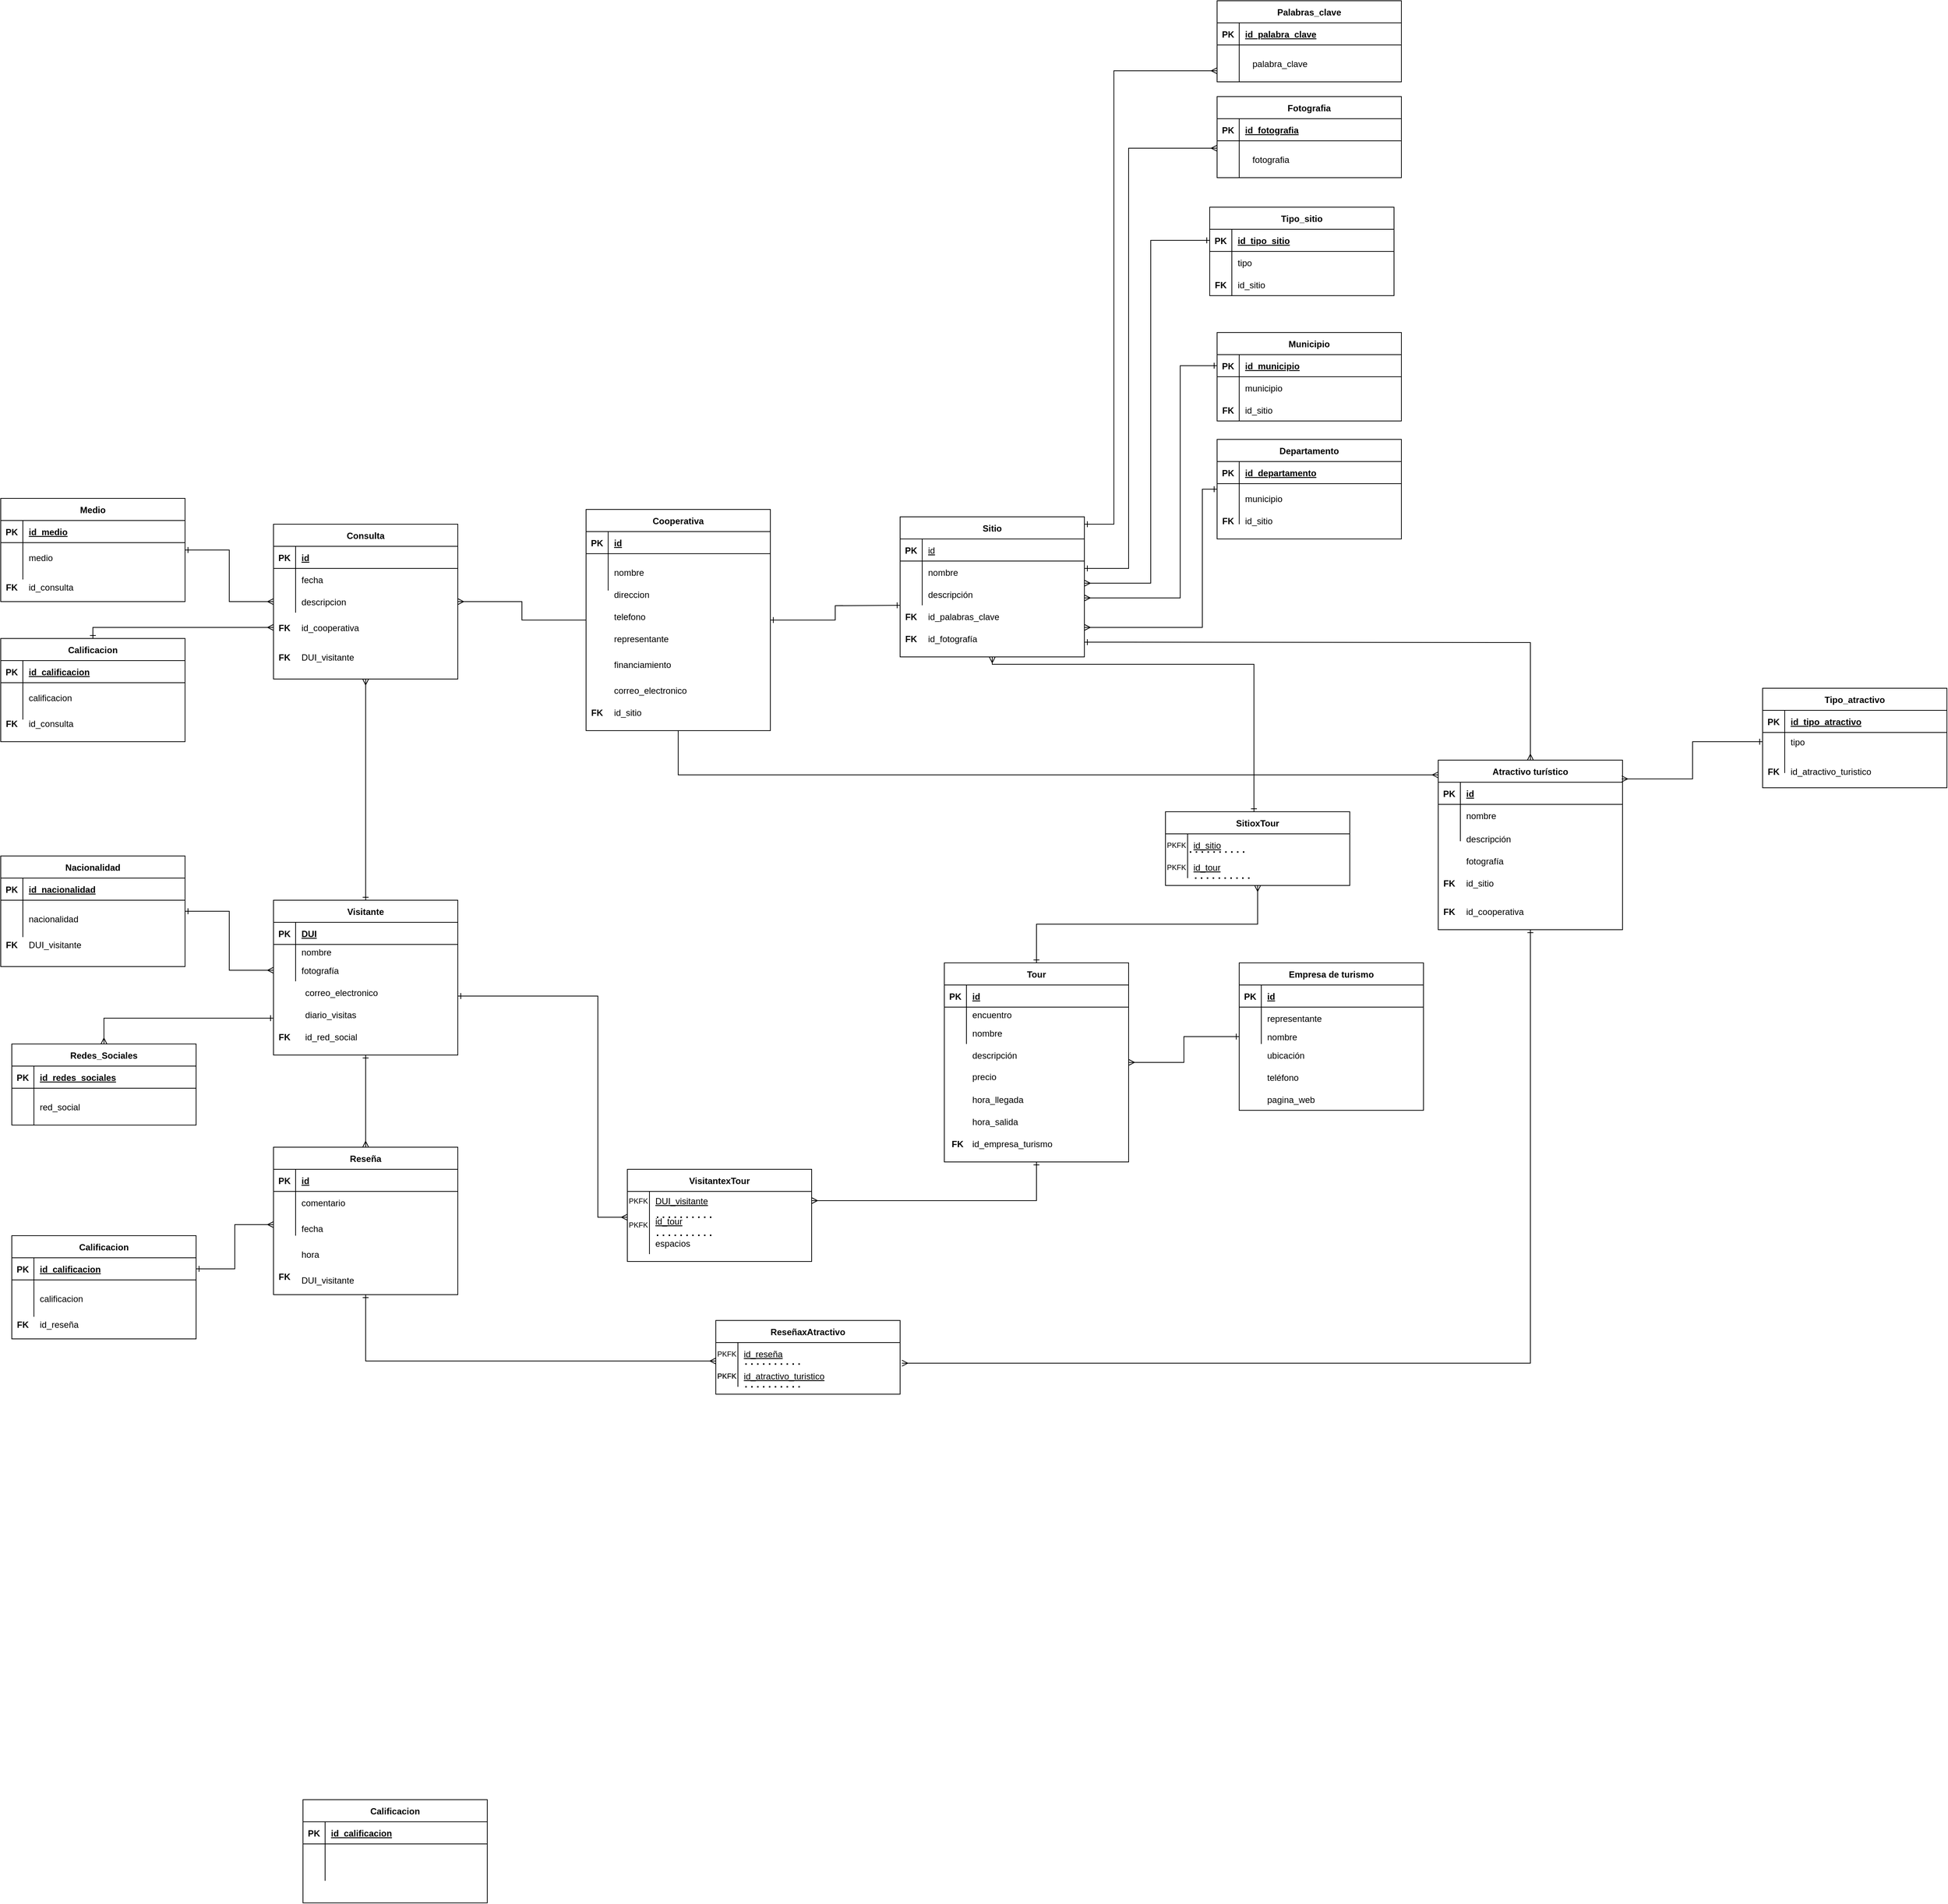<mxfile version="13.3.5" type="device"><diagram id="C5RBs43oDa-KdzZeNtuy" name="Page-1"><mxGraphModel dx="2378" dy="2320" grid="1" gridSize="10" guides="1" tooltips="1" connect="1" arrows="1" fold="1" page="1" pageScale="1" pageWidth="827" pageHeight="1169" math="0" shadow="0"><root><mxCell id="WIyWlLk6GJQsqaUBKTNV-0"/><mxCell id="WIyWlLk6GJQsqaUBKTNV-1" parent="WIyWlLk6GJQsqaUBKTNV-0"/><mxCell id="LUUMft7u98dduWgaqvRV-6" value="Consulta" style="shape=table;startSize=30;container=1;collapsible=1;childLayout=tableLayout;fixedRows=1;rowLines=0;fontStyle=1;align=center;resizeLast=1;" parent="WIyWlLk6GJQsqaUBKTNV-1" vertex="1"><mxGeometry x="-260" y="-80" width="250" height="210" as="geometry"/></mxCell><mxCell id="LUUMft7u98dduWgaqvRV-7" value="" style="shape=partialRectangle;collapsible=0;dropTarget=0;pointerEvents=0;fillColor=none;points=[[0,0.5],[1,0.5]];portConstraint=eastwest;top=0;left=0;right=0;bottom=1;" parent="LUUMft7u98dduWgaqvRV-6" vertex="1"><mxGeometry y="30" width="250" height="30" as="geometry"/></mxCell><mxCell id="LUUMft7u98dduWgaqvRV-8" value="PK" style="shape=partialRectangle;overflow=hidden;connectable=0;fillColor=none;top=0;left=0;bottom=0;right=0;fontStyle=1;" parent="LUUMft7u98dduWgaqvRV-7" vertex="1"><mxGeometry width="30" height="30" as="geometry"/></mxCell><mxCell id="LUUMft7u98dduWgaqvRV-9" value="id" style="shape=partialRectangle;overflow=hidden;connectable=0;fillColor=none;top=0;left=0;bottom=0;right=0;align=left;spacingLeft=6;fontStyle=5;" parent="LUUMft7u98dduWgaqvRV-7" vertex="1"><mxGeometry x="30" width="220" height="30" as="geometry"/></mxCell><mxCell id="LUUMft7u98dduWgaqvRV-10" value="" style="shape=partialRectangle;collapsible=0;dropTarget=0;pointerEvents=0;fillColor=none;points=[[0,0.5],[1,0.5]];portConstraint=eastwest;top=0;left=0;right=0;bottom=0;" parent="LUUMft7u98dduWgaqvRV-6" vertex="1"><mxGeometry y="60" width="250" height="30" as="geometry"/></mxCell><mxCell id="LUUMft7u98dduWgaqvRV-11" value="" style="shape=partialRectangle;overflow=hidden;connectable=0;fillColor=none;top=0;left=0;bottom=0;right=0;" parent="LUUMft7u98dduWgaqvRV-10" vertex="1"><mxGeometry width="30" height="30" as="geometry"/></mxCell><mxCell id="LUUMft7u98dduWgaqvRV-12" value="fecha" style="shape=partialRectangle;overflow=hidden;connectable=0;fillColor=none;top=0;left=0;bottom=0;right=0;align=left;spacingLeft=6;" parent="LUUMft7u98dduWgaqvRV-10" vertex="1"><mxGeometry x="30" width="220" height="30" as="geometry"/></mxCell><mxCell id="LUUMft7u98dduWgaqvRV-13" value="" style="shape=partialRectangle;collapsible=0;dropTarget=0;pointerEvents=0;fillColor=none;points=[[0,0.5],[1,0.5]];portConstraint=eastwest;top=0;left=0;right=0;bottom=0;" parent="LUUMft7u98dduWgaqvRV-6" vertex="1"><mxGeometry y="90" width="250" height="30" as="geometry"/></mxCell><mxCell id="LUUMft7u98dduWgaqvRV-14" value="" style="shape=partialRectangle;overflow=hidden;connectable=0;fillColor=none;top=0;left=0;bottom=0;right=0;" parent="LUUMft7u98dduWgaqvRV-13" vertex="1"><mxGeometry width="30" height="30" as="geometry"/></mxCell><mxCell id="LUUMft7u98dduWgaqvRV-15" value="descripcion" style="shape=partialRectangle;overflow=hidden;connectable=0;fillColor=none;top=0;left=0;bottom=0;right=0;align=left;spacingLeft=6;" parent="LUUMft7u98dduWgaqvRV-13" vertex="1"><mxGeometry x="30" width="220" height="30" as="geometry"/></mxCell><mxCell id="pkSsuwSha23oCp3aKEos-149" style="edgeStyle=orthogonalEdgeStyle;rounded=0;orthogonalLoop=1;jettySize=auto;html=1;startArrow=ERone;startFill=0;endArrow=ERmany;endFill=0;entryX=0;entryY=0.5;entryDx=0;entryDy=0;" parent="WIyWlLk6GJQsqaUBKTNV-1" target="pkSsuwSha23oCp3aKEos-44" edge="1"><mxGeometry relative="1" as="geometry"><mxPoint x="1160.0" y="-100" as="targetPoint"/><mxPoint x="840" y="-20" as="sourcePoint"/><Array as="points"><mxPoint x="900" y="-20"/><mxPoint x="900" y="-590"/></Array></mxGeometry></mxCell><mxCell id="pkSsuwSha23oCp3aKEos-150" style="edgeStyle=orthogonalEdgeStyle;rounded=0;orthogonalLoop=1;jettySize=auto;html=1;entryX=0;entryY=0.5;entryDx=0;entryDy=0;startArrow=ERone;startFill=0;endArrow=ERmany;endFill=0;" parent="WIyWlLk6GJQsqaUBKTNV-1" source="LUUMft7u98dduWgaqvRV-33" target="pkSsuwSha23oCp3aKEos-35" edge="1"><mxGeometry relative="1" as="geometry"><Array as="points"><mxPoint x="880" y="-80"/><mxPoint x="880" y="-695"/></Array></mxGeometry></mxCell><mxCell id="LUUMft7u98dduWgaqvRV-33" value="Sitio" style="shape=table;startSize=30;container=1;collapsible=1;childLayout=tableLayout;fixedRows=1;rowLines=0;fontStyle=1;align=center;resizeLast=1;" parent="WIyWlLk6GJQsqaUBKTNV-1" vertex="1"><mxGeometry x="590" y="-90" width="250" height="190" as="geometry"/></mxCell><mxCell id="LUUMft7u98dduWgaqvRV-34" value="" style="shape=partialRectangle;collapsible=0;dropTarget=0;pointerEvents=0;fillColor=none;points=[[0,0.5],[1,0.5]];portConstraint=eastwest;top=0;left=0;right=0;bottom=1;" parent="LUUMft7u98dduWgaqvRV-33" vertex="1"><mxGeometry y="30" width="250" height="30" as="geometry"/></mxCell><mxCell id="LUUMft7u98dduWgaqvRV-35" value="PK" style="shape=partialRectangle;overflow=hidden;connectable=0;fillColor=none;top=0;left=0;bottom=0;right=0;fontStyle=1;" parent="LUUMft7u98dduWgaqvRV-34" vertex="1"><mxGeometry width="30" height="30" as="geometry"/></mxCell><mxCell id="LUUMft7u98dduWgaqvRV-36" value="" style="shape=partialRectangle;overflow=hidden;connectable=0;fillColor=none;top=0;left=0;bottom=0;right=0;align=left;spacingLeft=6;fontStyle=5;" parent="LUUMft7u98dduWgaqvRV-34" vertex="1"><mxGeometry x="30" width="220" height="30" as="geometry"/></mxCell><mxCell id="LUUMft7u98dduWgaqvRV-37" value="" style="shape=partialRectangle;collapsible=0;dropTarget=0;pointerEvents=0;fillColor=none;points=[[0,0.5],[1,0.5]];portConstraint=eastwest;top=0;left=0;right=0;bottom=0;" parent="LUUMft7u98dduWgaqvRV-33" vertex="1"><mxGeometry y="60" width="250" height="30" as="geometry"/></mxCell><mxCell id="LUUMft7u98dduWgaqvRV-38" value="" style="shape=partialRectangle;overflow=hidden;connectable=0;fillColor=none;top=0;left=0;bottom=0;right=0;" parent="LUUMft7u98dduWgaqvRV-37" vertex="1"><mxGeometry width="30" height="30" as="geometry"/></mxCell><mxCell id="LUUMft7u98dduWgaqvRV-39" value="" style="shape=partialRectangle;overflow=hidden;connectable=0;fillColor=none;top=0;left=0;bottom=0;right=0;align=left;spacingLeft=6;" parent="LUUMft7u98dduWgaqvRV-37" vertex="1"><mxGeometry x="30" width="220" height="30" as="geometry"/></mxCell><mxCell id="LUUMft7u98dduWgaqvRV-40" value="" style="shape=partialRectangle;collapsible=0;dropTarget=0;pointerEvents=0;fillColor=none;points=[[0,0.5],[1,0.5]];portConstraint=eastwest;top=0;left=0;right=0;bottom=0;" parent="LUUMft7u98dduWgaqvRV-33" vertex="1"><mxGeometry y="90" width="250" height="30" as="geometry"/></mxCell><mxCell id="LUUMft7u98dduWgaqvRV-41" value="" style="shape=partialRectangle;overflow=hidden;connectable=0;fillColor=none;top=0;left=0;bottom=0;right=0;" parent="LUUMft7u98dduWgaqvRV-40" vertex="1"><mxGeometry width="30" height="30" as="geometry"/></mxCell><mxCell id="LUUMft7u98dduWgaqvRV-42" value="" style="shape=partialRectangle;overflow=hidden;connectable=0;fillColor=none;top=0;left=0;bottom=0;right=0;align=left;spacingLeft=6;" parent="LUUMft7u98dduWgaqvRV-40" vertex="1"><mxGeometry x="30" width="220" height="30" as="geometry"/></mxCell><mxCell id="LUUMft7u98dduWgaqvRV-51" value="telefono" style="shape=partialRectangle;overflow=hidden;connectable=0;fillColor=none;top=0;left=0;bottom=0;right=0;align=left;spacingLeft=6;" parent="WIyWlLk6GJQsqaUBKTNV-1" vertex="1"><mxGeometry x="194" y="30" width="220" height="30" as="geometry"/></mxCell><mxCell id="LUUMft7u98dduWgaqvRV-52" value="representante" style="shape=partialRectangle;overflow=hidden;connectable=0;fillColor=none;top=0;left=0;bottom=0;right=0;align=left;spacingLeft=6;" parent="WIyWlLk6GJQsqaUBKTNV-1" vertex="1"><mxGeometry x="194" y="60" width="220" height="30" as="geometry"/></mxCell><mxCell id="LUUMft7u98dduWgaqvRV-53" value="financiamiento" style="shape=partialRectangle;overflow=hidden;connectable=0;fillColor=none;top=0;left=0;bottom=0;right=0;align=left;spacingLeft=6;" parent="WIyWlLk6GJQsqaUBKTNV-1" vertex="1"><mxGeometry x="194" y="95" width="220" height="30" as="geometry"/></mxCell><mxCell id="LUUMft7u98dduWgaqvRV-54" value="correo_electronico" style="shape=partialRectangle;overflow=hidden;connectable=0;fillColor=none;top=0;left=0;bottom=0;right=0;align=left;spacingLeft=6;" parent="WIyWlLk6GJQsqaUBKTNV-1" vertex="1"><mxGeometry x="194" y="130" width="220" height="30" as="geometry"/></mxCell><mxCell id="LUUMft7u98dduWgaqvRV-78" value="Visitante" style="shape=table;startSize=30;container=1;collapsible=1;childLayout=tableLayout;fixedRows=1;rowLines=0;fontStyle=1;align=center;resizeLast=1;" parent="WIyWlLk6GJQsqaUBKTNV-1" vertex="1"><mxGeometry x="-260" y="430" width="250" height="210" as="geometry"/></mxCell><mxCell id="LUUMft7u98dduWgaqvRV-79" value="" style="shape=partialRectangle;collapsible=0;dropTarget=0;pointerEvents=0;fillColor=none;points=[[0,0.5],[1,0.5]];portConstraint=eastwest;top=0;left=0;right=0;bottom=1;" parent="LUUMft7u98dduWgaqvRV-78" vertex="1"><mxGeometry y="30" width="250" height="30" as="geometry"/></mxCell><mxCell id="LUUMft7u98dduWgaqvRV-80" value="PK" style="shape=partialRectangle;overflow=hidden;connectable=0;fillColor=none;top=0;left=0;bottom=0;right=0;fontStyle=1;" parent="LUUMft7u98dduWgaqvRV-79" vertex="1"><mxGeometry width="30" height="30" as="geometry"/></mxCell><mxCell id="LUUMft7u98dduWgaqvRV-81" value="DUI" style="shape=partialRectangle;overflow=hidden;connectable=0;fillColor=none;top=0;left=0;bottom=0;right=0;align=left;spacingLeft=6;fontStyle=5;" parent="LUUMft7u98dduWgaqvRV-79" vertex="1"><mxGeometry x="30" width="220" height="30" as="geometry"/></mxCell><mxCell id="LUUMft7u98dduWgaqvRV-82" value="" style="shape=partialRectangle;collapsible=0;dropTarget=0;pointerEvents=0;fillColor=none;points=[[0,0.5],[1,0.5]];portConstraint=eastwest;top=0;left=0;right=0;bottom=0;" parent="LUUMft7u98dduWgaqvRV-78" vertex="1"><mxGeometry y="60" width="250" height="20" as="geometry"/></mxCell><mxCell id="LUUMft7u98dduWgaqvRV-83" value="" style="shape=partialRectangle;overflow=hidden;connectable=0;fillColor=none;top=0;left=0;bottom=0;right=0;" parent="LUUMft7u98dduWgaqvRV-82" vertex="1"><mxGeometry width="30" height="20" as="geometry"/></mxCell><mxCell id="LUUMft7u98dduWgaqvRV-84" value="nombre" style="shape=partialRectangle;overflow=hidden;connectable=0;fillColor=none;top=0;left=0;bottom=0;right=0;align=left;spacingLeft=6;" parent="LUUMft7u98dduWgaqvRV-82" vertex="1"><mxGeometry x="30" width="220" height="20" as="geometry"/></mxCell><mxCell id="LUUMft7u98dduWgaqvRV-85" value="" style="shape=partialRectangle;collapsible=0;dropTarget=0;pointerEvents=0;fillColor=none;points=[[0,0.5],[1,0.5]];portConstraint=eastwest;top=0;left=0;right=0;bottom=0;" parent="LUUMft7u98dduWgaqvRV-78" vertex="1"><mxGeometry y="80" width="250" height="30" as="geometry"/></mxCell><mxCell id="LUUMft7u98dduWgaqvRV-86" value="" style="shape=partialRectangle;overflow=hidden;connectable=0;fillColor=none;top=0;left=0;bottom=0;right=0;" parent="LUUMft7u98dduWgaqvRV-85" vertex="1"><mxGeometry width="30" height="30" as="geometry"/></mxCell><mxCell id="LUUMft7u98dduWgaqvRV-87" value="fotografía" style="shape=partialRectangle;overflow=hidden;connectable=0;fillColor=none;top=0;left=0;bottom=0;right=0;align=left;spacingLeft=6;" parent="LUUMft7u98dduWgaqvRV-85" vertex="1"><mxGeometry x="30" width="220" height="30" as="geometry"/></mxCell><mxCell id="LUUMft7u98dduWgaqvRV-91" value="correo_electronico" style="shape=partialRectangle;overflow=hidden;connectable=0;fillColor=none;top=0;left=0;bottom=0;right=0;align=left;spacingLeft=6;" parent="WIyWlLk6GJQsqaUBKTNV-1" vertex="1"><mxGeometry x="-225" y="540" width="220" height="30" as="geometry"/></mxCell><mxCell id="LUUMft7u98dduWgaqvRV-93" value="diario_visitas" style="shape=partialRectangle;overflow=hidden;connectable=0;fillColor=none;top=0;left=0;bottom=0;right=0;align=left;spacingLeft=6;" parent="WIyWlLk6GJQsqaUBKTNV-1" vertex="1"><mxGeometry x="-225" y="570" width="220" height="30" as="geometry"/></mxCell><mxCell id="LUUMft7u98dduWgaqvRV-96" value="id_cooperativa" style="shape=partialRectangle;overflow=hidden;connectable=0;fillColor=none;top=0;left=0;bottom=0;right=0;align=left;spacingLeft=6;" parent="WIyWlLk6GJQsqaUBKTNV-1" vertex="1"><mxGeometry x="-230" y="40" width="220" height="40" as="geometry"/></mxCell><mxCell id="LUUMft7u98dduWgaqvRV-97" value="FK" style="shape=partialRectangle;overflow=hidden;connectable=0;fillColor=none;top=0;left=0;bottom=0;right=0;fontStyle=1;" parent="WIyWlLk6GJQsqaUBKTNV-1" vertex="1"><mxGeometry x="-260" y="85" width="30" height="30" as="geometry"/></mxCell><mxCell id="LUUMft7u98dduWgaqvRV-101" value="FK" style="shape=partialRectangle;overflow=hidden;connectable=0;fillColor=none;top=0;left=0;bottom=0;right=0;fontStyle=1;" parent="WIyWlLk6GJQsqaUBKTNV-1" vertex="1"><mxGeometry x="-260" y="45" width="30" height="30" as="geometry"/></mxCell><mxCell id="LUUMft7u98dduWgaqvRV-102" value="DUI_visitante" style="shape=partialRectangle;overflow=hidden;connectable=0;fillColor=none;top=0;left=0;bottom=0;right=0;align=left;spacingLeft=6;" parent="WIyWlLk6GJQsqaUBKTNV-1" vertex="1"><mxGeometry x="-230" y="80" width="220" height="40" as="geometry"/></mxCell><mxCell id="LUUMft7u98dduWgaqvRV-103" style="edgeStyle=orthogonalEdgeStyle;rounded=0;orthogonalLoop=1;jettySize=auto;html=1;startArrow=ERone;startFill=0;endArrow=ERmany;endFill=0;exitX=0.5;exitY=0;exitDx=0;exitDy=0;" parent="WIyWlLk6GJQsqaUBKTNV-1" source="LUUMft7u98dduWgaqvRV-78" target="LUUMft7u98dduWgaqvRV-6" edge="1"><mxGeometry relative="1" as="geometry"><mxPoint x="550" y="180" as="sourcePoint"/><mxPoint x="235" y="130" as="targetPoint"/></mxGeometry></mxCell><mxCell id="LUUMft7u98dduWgaqvRV-104" value="Reseña" style="shape=table;startSize=30;container=1;collapsible=1;childLayout=tableLayout;fixedRows=1;rowLines=0;fontStyle=1;align=center;resizeLast=1;" parent="WIyWlLk6GJQsqaUBKTNV-1" vertex="1"><mxGeometry x="-260" y="765" width="250" height="200" as="geometry"><mxRectangle x="110" y="730" width="80" height="30" as="alternateBounds"/></mxGeometry></mxCell><mxCell id="LUUMft7u98dduWgaqvRV-105" value="" style="shape=partialRectangle;collapsible=0;dropTarget=0;pointerEvents=0;fillColor=none;points=[[0,0.5],[1,0.5]];portConstraint=eastwest;top=0;left=0;right=0;bottom=1;" parent="LUUMft7u98dduWgaqvRV-104" vertex="1"><mxGeometry y="30" width="250" height="30" as="geometry"/></mxCell><mxCell id="LUUMft7u98dduWgaqvRV-106" value="PK" style="shape=partialRectangle;overflow=hidden;connectable=0;fillColor=none;top=0;left=0;bottom=0;right=0;fontStyle=1;" parent="LUUMft7u98dduWgaqvRV-105" vertex="1"><mxGeometry width="30" height="30" as="geometry"/></mxCell><mxCell id="LUUMft7u98dduWgaqvRV-107" value="id" style="shape=partialRectangle;overflow=hidden;connectable=0;fillColor=none;top=0;left=0;bottom=0;right=0;align=left;spacingLeft=6;fontStyle=5;" parent="LUUMft7u98dduWgaqvRV-105" vertex="1"><mxGeometry x="30" width="220" height="30" as="geometry"/></mxCell><mxCell id="LUUMft7u98dduWgaqvRV-108" value="" style="shape=partialRectangle;collapsible=0;dropTarget=0;pointerEvents=0;fillColor=none;points=[[0,0.5],[1,0.5]];portConstraint=eastwest;top=0;left=0;right=0;bottom=0;" parent="LUUMft7u98dduWgaqvRV-104" vertex="1"><mxGeometry y="60" width="250" height="30" as="geometry"/></mxCell><mxCell id="LUUMft7u98dduWgaqvRV-109" value="" style="shape=partialRectangle;overflow=hidden;connectable=0;fillColor=none;top=0;left=0;bottom=0;right=0;" parent="LUUMft7u98dduWgaqvRV-108" vertex="1"><mxGeometry width="30" height="30" as="geometry"/></mxCell><mxCell id="LUUMft7u98dduWgaqvRV-110" value="comentario" style="shape=partialRectangle;overflow=hidden;connectable=0;fillColor=none;top=0;left=0;bottom=0;right=0;align=left;spacingLeft=6;" parent="LUUMft7u98dduWgaqvRV-108" vertex="1"><mxGeometry x="30" width="220" height="30" as="geometry"/></mxCell><mxCell id="LUUMft7u98dduWgaqvRV-111" value="" style="shape=partialRectangle;collapsible=0;dropTarget=0;pointerEvents=0;fillColor=none;points=[[0,0.5],[1,0.5]];portConstraint=eastwest;top=0;left=0;right=0;bottom=0;" parent="LUUMft7u98dduWgaqvRV-104" vertex="1"><mxGeometry y="90" width="250" height="30" as="geometry"/></mxCell><mxCell id="LUUMft7u98dduWgaqvRV-112" value="" style="shape=partialRectangle;overflow=hidden;connectable=0;fillColor=none;top=0;left=0;bottom=0;right=0;" parent="LUUMft7u98dduWgaqvRV-111" vertex="1"><mxGeometry width="30" height="30" as="geometry"/></mxCell><mxCell id="LUUMft7u98dduWgaqvRV-113" value="" style="shape=partialRectangle;overflow=hidden;connectable=0;fillColor=none;top=0;left=0;bottom=0;right=0;align=left;spacingLeft=6;" parent="LUUMft7u98dduWgaqvRV-111" vertex="1"><mxGeometry x="30" width="220" height="30" as="geometry"/></mxCell><mxCell id="LUUMft7u98dduWgaqvRV-114" value="fecha" style="shape=partialRectangle;overflow=hidden;connectable=0;fillColor=none;top=0;left=0;bottom=0;right=0;align=left;spacingLeft=6;" parent="WIyWlLk6GJQsqaUBKTNV-1" vertex="1"><mxGeometry x="-230" y="860" width="220" height="30" as="geometry"/></mxCell><mxCell id="LUUMft7u98dduWgaqvRV-115" value="hora" style="shape=partialRectangle;overflow=hidden;connectable=0;fillColor=none;top=0;left=0;bottom=0;right=0;align=left;spacingLeft=6;" parent="WIyWlLk6GJQsqaUBKTNV-1" vertex="1"><mxGeometry x="-230" y="890" width="220" height="40" as="geometry"/></mxCell><mxCell id="LUUMft7u98dduWgaqvRV-116" value="DUI_visitante" style="shape=partialRectangle;overflow=hidden;connectable=0;fillColor=none;top=0;left=0;bottom=0;right=0;align=left;spacingLeft=6;" parent="WIyWlLk6GJQsqaUBKTNV-1" vertex="1"><mxGeometry x="-230" y="925" width="220" height="40" as="geometry"/></mxCell><mxCell id="LUUMft7u98dduWgaqvRV-117" value="FK" style="shape=partialRectangle;overflow=hidden;connectable=0;fillColor=none;top=0;left=0;bottom=0;right=0;fontStyle=1;" parent="WIyWlLk6GJQsqaUBKTNV-1" vertex="1"><mxGeometry x="-260" y="925" width="30" height="30" as="geometry"/></mxCell><mxCell id="LUUMft7u98dduWgaqvRV-120" style="edgeStyle=orthogonalEdgeStyle;rounded=0;orthogonalLoop=1;jettySize=auto;html=1;startArrow=ERone;startFill=0;endArrow=ERmany;endFill=0;entryX=0.5;entryY=0;entryDx=0;entryDy=0;exitX=0.5;exitY=1;exitDx=0;exitDy=0;" parent="WIyWlLk6GJQsqaUBKTNV-1" source="LUUMft7u98dduWgaqvRV-78" target="LUUMft7u98dduWgaqvRV-104" edge="1"><mxGeometry relative="1" as="geometry"><mxPoint x="235" y="660" as="sourcePoint"/><mxPoint x="500" y="660" as="targetPoint"/></mxGeometry></mxCell><mxCell id="LUUMft7u98dduWgaqvRV-124" value="Atractivo turístico" style="shape=table;startSize=30;container=1;collapsible=1;childLayout=tableLayout;fixedRows=1;rowLines=0;fontStyle=1;align=center;resizeLast=1;" parent="WIyWlLk6GJQsqaUBKTNV-1" vertex="1"><mxGeometry x="1320" y="240" width="250" height="230" as="geometry"/></mxCell><mxCell id="LUUMft7u98dduWgaqvRV-125" value="" style="shape=partialRectangle;collapsible=0;dropTarget=0;pointerEvents=0;fillColor=none;points=[[0,0.5],[1,0.5]];portConstraint=eastwest;top=0;left=0;right=0;bottom=1;" parent="LUUMft7u98dduWgaqvRV-124" vertex="1"><mxGeometry y="30" width="250" height="30" as="geometry"/></mxCell><mxCell id="LUUMft7u98dduWgaqvRV-126" value="PK" style="shape=partialRectangle;overflow=hidden;connectable=0;fillColor=none;top=0;left=0;bottom=0;right=0;fontStyle=1;" parent="LUUMft7u98dduWgaqvRV-125" vertex="1"><mxGeometry width="30" height="30" as="geometry"/></mxCell><mxCell id="LUUMft7u98dduWgaqvRV-127" value="id" style="shape=partialRectangle;overflow=hidden;connectable=0;fillColor=none;top=0;left=0;bottom=0;right=0;align=left;spacingLeft=6;fontStyle=5;" parent="LUUMft7u98dduWgaqvRV-125" vertex="1"><mxGeometry x="30" width="220" height="30" as="geometry"/></mxCell><mxCell id="LUUMft7u98dduWgaqvRV-128" value="" style="shape=partialRectangle;collapsible=0;dropTarget=0;pointerEvents=0;fillColor=none;points=[[0,0.5],[1,0.5]];portConstraint=eastwest;top=0;left=0;right=0;bottom=0;" parent="LUUMft7u98dduWgaqvRV-124" vertex="1"><mxGeometry y="60" width="250" height="20" as="geometry"/></mxCell><mxCell id="LUUMft7u98dduWgaqvRV-129" value="" style="shape=partialRectangle;overflow=hidden;connectable=0;fillColor=none;top=0;left=0;bottom=0;right=0;" parent="LUUMft7u98dduWgaqvRV-128" vertex="1"><mxGeometry width="30" height="20" as="geometry"/></mxCell><mxCell id="LUUMft7u98dduWgaqvRV-130" value="" style="shape=partialRectangle;overflow=hidden;connectable=0;fillColor=none;top=0;left=0;bottom=0;right=0;align=left;spacingLeft=6;" parent="LUUMft7u98dduWgaqvRV-128" vertex="1"><mxGeometry x="30" width="220" height="20" as="geometry"/></mxCell><mxCell id="LUUMft7u98dduWgaqvRV-131" value="" style="shape=partialRectangle;collapsible=0;dropTarget=0;pointerEvents=0;fillColor=none;points=[[0,0.5],[1,0.5]];portConstraint=eastwest;top=0;left=0;right=0;bottom=0;" parent="LUUMft7u98dduWgaqvRV-124" vertex="1"><mxGeometry y="80" width="250" height="30" as="geometry"/></mxCell><mxCell id="LUUMft7u98dduWgaqvRV-132" value="" style="shape=partialRectangle;overflow=hidden;connectable=0;fillColor=none;top=0;left=0;bottom=0;right=0;" parent="LUUMft7u98dduWgaqvRV-131" vertex="1"><mxGeometry width="30" height="30" as="geometry"/></mxCell><mxCell id="LUUMft7u98dduWgaqvRV-133" value="" style="shape=partialRectangle;overflow=hidden;connectable=0;fillColor=none;top=0;left=0;bottom=0;right=0;align=left;spacingLeft=6;" parent="LUUMft7u98dduWgaqvRV-131" vertex="1"><mxGeometry x="30" width="220" height="30" as="geometry"/></mxCell><mxCell id="LUUMft7u98dduWgaqvRV-134" value="descripción" style="shape=partialRectangle;overflow=hidden;connectable=0;fillColor=none;top=0;left=0;bottom=0;right=0;align=left;spacingLeft=6;" parent="WIyWlLk6GJQsqaUBKTNV-1" vertex="1"><mxGeometry x="1350" y="331.25" width="220" height="30" as="geometry"/></mxCell><mxCell id="LUUMft7u98dduWgaqvRV-135" value="fotografía" style="shape=partialRectangle;overflow=hidden;connectable=0;fillColor=none;top=0;left=0;bottom=0;right=0;align=left;spacingLeft=6;" parent="WIyWlLk6GJQsqaUBKTNV-1" vertex="1"><mxGeometry x="1350" y="361.25" width="220" height="30" as="geometry"/></mxCell><mxCell id="LUUMft7u98dduWgaqvRV-138" value="ReseñaxAtractivo" style="shape=table;startSize=30;container=1;collapsible=1;childLayout=tableLayout;fixedRows=1;rowLines=0;fontStyle=1;align=center;resizeLast=1;" parent="WIyWlLk6GJQsqaUBKTNV-1" vertex="1"><mxGeometry x="340" y="1000" width="250" height="100" as="geometry"/></mxCell><mxCell id="LUUMft7u98dduWgaqvRV-139" value="" style="shape=partialRectangle;collapsible=0;dropTarget=0;pointerEvents=0;fillColor=none;points=[[0,0.5],[1,0.5]];portConstraint=eastwest;top=0;left=0;right=0;bottom=0;" parent="LUUMft7u98dduWgaqvRV-138" vertex="1"><mxGeometry y="30" width="250" height="30" as="geometry"/></mxCell><mxCell id="LUUMft7u98dduWgaqvRV-140" value="PKFK" style="shape=partialRectangle;overflow=hidden;connectable=0;fillColor=none;top=0;left=0;bottom=0;right=0;fontSize=10;" parent="LUUMft7u98dduWgaqvRV-139" vertex="1"><mxGeometry width="30" height="30" as="geometry"/></mxCell><mxCell id="LUUMft7u98dduWgaqvRV-141" value="id_reseña" style="shape=partialRectangle;overflow=hidden;connectable=0;fillColor=none;top=0;left=0;bottom=0;right=0;align=left;spacingLeft=6;fontStyle=4" parent="LUUMft7u98dduWgaqvRV-139" vertex="1"><mxGeometry x="30" width="220" height="30" as="geometry"/></mxCell><mxCell id="LUUMft7u98dduWgaqvRV-142" value="" style="shape=partialRectangle;collapsible=0;dropTarget=0;pointerEvents=0;fillColor=none;points=[[0,0.5],[1,0.5]];portConstraint=eastwest;top=0;left=0;right=0;bottom=0;" parent="LUUMft7u98dduWgaqvRV-138" vertex="1"><mxGeometry y="60" width="250" height="30" as="geometry"/></mxCell><mxCell id="LUUMft7u98dduWgaqvRV-143" value="" style="shape=partialRectangle;overflow=hidden;connectable=0;fillColor=none;top=0;left=0;bottom=0;right=0;" parent="LUUMft7u98dduWgaqvRV-142" vertex="1"><mxGeometry width="30" height="30" as="geometry"/></mxCell><mxCell id="LUUMft7u98dduWgaqvRV-144" value="id_atractivo_turistico" style="shape=partialRectangle;overflow=hidden;connectable=0;fillColor=none;top=0;left=0;bottom=0;right=0;align=left;spacingLeft=6;fontStyle=4" parent="LUUMft7u98dduWgaqvRV-142" vertex="1"><mxGeometry x="30" width="220" height="30" as="geometry"/></mxCell><mxCell id="LUUMft7u98dduWgaqvRV-145" value="PKFK" style="shape=partialRectangle;overflow=hidden;connectable=0;fillColor=none;top=0;left=0;bottom=0;right=0;fontSize=10;" parent="WIyWlLk6GJQsqaUBKTNV-1" vertex="1"><mxGeometry x="340" y="1060" width="30" height="30" as="geometry"/></mxCell><mxCell id="LUUMft7u98dduWgaqvRV-148" style="edgeStyle=orthogonalEdgeStyle;rounded=0;orthogonalLoop=1;jettySize=auto;html=1;startArrow=ERone;startFill=0;endArrow=ERmany;endFill=0;exitX=0.5;exitY=1;exitDx=0;exitDy=0;" parent="WIyWlLk6GJQsqaUBKTNV-1" source="LUUMft7u98dduWgaqvRV-104" edge="1"><mxGeometry relative="1" as="geometry"><mxPoint x="245" y="670" as="sourcePoint"/><mxPoint x="340" y="1055" as="targetPoint"/><Array as="points"><mxPoint x="-135" y="1055"/></Array></mxGeometry></mxCell><mxCell id="LUUMft7u98dduWgaqvRV-149" style="edgeStyle=orthogonalEdgeStyle;rounded=0;orthogonalLoop=1;jettySize=auto;html=1;startArrow=ERone;startFill=0;endArrow=ERmany;endFill=0;entryX=1.01;entryY=-0.067;entryDx=0;entryDy=0;exitX=0.5;exitY=1;exitDx=0;exitDy=0;entryPerimeter=0;" parent="WIyWlLk6GJQsqaUBKTNV-1" source="LUUMft7u98dduWgaqvRV-124" target="LUUMft7u98dduWgaqvRV-142" edge="1"><mxGeometry relative="1" as="geometry"><mxPoint x="255" y="680" as="sourcePoint"/><mxPoint x="255" y="750" as="targetPoint"/><Array as="points"><mxPoint x="1445" y="1058"/></Array></mxGeometry></mxCell><mxCell id="LUUMft7u98dduWgaqvRV-150" value="Tour" style="shape=table;startSize=30;container=1;collapsible=1;childLayout=tableLayout;fixedRows=1;rowLines=0;fontStyle=1;align=center;resizeLast=1;" parent="WIyWlLk6GJQsqaUBKTNV-1" vertex="1"><mxGeometry x="650" y="515" width="250" height="270" as="geometry"/></mxCell><mxCell id="LUUMft7u98dduWgaqvRV-151" value="" style="shape=partialRectangle;collapsible=0;dropTarget=0;pointerEvents=0;fillColor=none;points=[[0,0.5],[1,0.5]];portConstraint=eastwest;top=0;left=0;right=0;bottom=1;" parent="LUUMft7u98dduWgaqvRV-150" vertex="1"><mxGeometry y="30" width="250" height="30" as="geometry"/></mxCell><mxCell id="LUUMft7u98dduWgaqvRV-152" value="PK" style="shape=partialRectangle;overflow=hidden;connectable=0;fillColor=none;top=0;left=0;bottom=0;right=0;fontStyle=1;" parent="LUUMft7u98dduWgaqvRV-151" vertex="1"><mxGeometry width="30" height="30" as="geometry"/></mxCell><mxCell id="LUUMft7u98dduWgaqvRV-153" value="id" style="shape=partialRectangle;overflow=hidden;connectable=0;fillColor=none;top=0;left=0;bottom=0;right=0;align=left;spacingLeft=6;fontStyle=5;" parent="LUUMft7u98dduWgaqvRV-151" vertex="1"><mxGeometry x="30" width="220" height="30" as="geometry"/></mxCell><mxCell id="LUUMft7u98dduWgaqvRV-154" value="" style="shape=partialRectangle;collapsible=0;dropTarget=0;pointerEvents=0;fillColor=none;points=[[0,0.5],[1,0.5]];portConstraint=eastwest;top=0;left=0;right=0;bottom=0;" parent="LUUMft7u98dduWgaqvRV-150" vertex="1"><mxGeometry y="60" width="250" height="20" as="geometry"/></mxCell><mxCell id="LUUMft7u98dduWgaqvRV-155" value="" style="shape=partialRectangle;overflow=hidden;connectable=0;fillColor=none;top=0;left=0;bottom=0;right=0;" parent="LUUMft7u98dduWgaqvRV-154" vertex="1"><mxGeometry width="30" height="20" as="geometry"/></mxCell><mxCell id="LUUMft7u98dduWgaqvRV-156" value="encuentro" style="shape=partialRectangle;overflow=hidden;connectable=0;fillColor=none;top=0;left=0;bottom=0;right=0;align=left;spacingLeft=6;" parent="LUUMft7u98dduWgaqvRV-154" vertex="1"><mxGeometry x="30" width="220" height="20" as="geometry"/></mxCell><mxCell id="LUUMft7u98dduWgaqvRV-157" value="" style="shape=partialRectangle;collapsible=0;dropTarget=0;pointerEvents=0;fillColor=none;points=[[0,0.5],[1,0.5]];portConstraint=eastwest;top=0;left=0;right=0;bottom=0;" parent="LUUMft7u98dduWgaqvRV-150" vertex="1"><mxGeometry y="80" width="250" height="30" as="geometry"/></mxCell><mxCell id="LUUMft7u98dduWgaqvRV-158" value="" style="shape=partialRectangle;overflow=hidden;connectable=0;fillColor=none;top=0;left=0;bottom=0;right=0;" parent="LUUMft7u98dduWgaqvRV-157" vertex="1"><mxGeometry width="30" height="30" as="geometry"/></mxCell><mxCell id="LUUMft7u98dduWgaqvRV-159" value="nombre" style="shape=partialRectangle;overflow=hidden;connectable=0;fillColor=none;top=0;left=0;bottom=0;right=0;align=left;spacingLeft=6;" parent="LUUMft7u98dduWgaqvRV-157" vertex="1"><mxGeometry x="30" width="220" height="30" as="geometry"/></mxCell><mxCell id="LUUMft7u98dduWgaqvRV-160" value="descripción" style="shape=partialRectangle;overflow=hidden;connectable=0;fillColor=none;top=0;left=0;bottom=0;right=0;align=left;spacingLeft=6;" parent="WIyWlLk6GJQsqaUBKTNV-1" vertex="1"><mxGeometry x="680" y="625" width="220" height="30" as="geometry"/></mxCell><mxCell id="LUUMft7u98dduWgaqvRV-161" value="precio" style="shape=partialRectangle;overflow=hidden;connectable=0;fillColor=none;top=0;left=0;bottom=0;right=0;align=left;spacingLeft=6;" parent="WIyWlLk6GJQsqaUBKTNV-1" vertex="1"><mxGeometry x="680" y="654" width="220" height="30" as="geometry"/></mxCell><mxCell id="LUUMft7u98dduWgaqvRV-162" value="hora_llegada" style="shape=partialRectangle;overflow=hidden;connectable=0;fillColor=none;top=0;left=0;bottom=0;right=0;align=left;spacingLeft=6;" parent="WIyWlLk6GJQsqaUBKTNV-1" vertex="1"><mxGeometry x="680" y="685" width="220" height="30" as="geometry"/></mxCell><mxCell id="LUUMft7u98dduWgaqvRV-163" value="hora_salida" style="shape=partialRectangle;overflow=hidden;connectable=0;fillColor=none;top=0;left=0;bottom=0;right=0;align=left;spacingLeft=6;" parent="WIyWlLk6GJQsqaUBKTNV-1" vertex="1"><mxGeometry x="680" y="715" width="220" height="30" as="geometry"/></mxCell><mxCell id="LUUMft7u98dduWgaqvRV-173" value="VisitantexTour" style="shape=table;startSize=30;container=1;collapsible=1;childLayout=tableLayout;fixedRows=1;rowLines=0;fontStyle=1;align=center;resizeLast=1;" parent="WIyWlLk6GJQsqaUBKTNV-1" vertex="1"><mxGeometry x="220" y="795" width="250" height="125" as="geometry"/></mxCell><mxCell id="LUUMft7u98dduWgaqvRV-174" value="" style="shape=partialRectangle;collapsible=0;dropTarget=0;pointerEvents=0;fillColor=none;points=[[0,0.5],[1,0.5]];portConstraint=eastwest;top=0;left=0;right=0;bottom=0;" parent="LUUMft7u98dduWgaqvRV-173" vertex="1"><mxGeometry y="30" width="250" height="25" as="geometry"/></mxCell><mxCell id="LUUMft7u98dduWgaqvRV-175" value="PKFK" style="shape=partialRectangle;overflow=hidden;connectable=0;fillColor=none;top=0;left=0;bottom=0;right=0;fontSize=10;" parent="LUUMft7u98dduWgaqvRV-174" vertex="1"><mxGeometry width="30" height="25" as="geometry"/></mxCell><mxCell id="LUUMft7u98dduWgaqvRV-176" value="DUI_visitante" style="shape=partialRectangle;overflow=hidden;connectable=0;fillColor=none;top=0;left=0;bottom=0;right=0;align=left;spacingLeft=6;fontStyle=4" parent="LUUMft7u98dduWgaqvRV-174" vertex="1"><mxGeometry x="30" width="220" height="25" as="geometry"/></mxCell><mxCell id="LUUMft7u98dduWgaqvRV-177" value="" style="shape=partialRectangle;collapsible=0;dropTarget=0;pointerEvents=0;fillColor=none;points=[[0,0.5],[1,0.5]];portConstraint=eastwest;top=0;left=0;right=0;bottom=0;" parent="LUUMft7u98dduWgaqvRV-173" vertex="1"><mxGeometry y="55" width="250" height="30" as="geometry"/></mxCell><mxCell id="LUUMft7u98dduWgaqvRV-178" value="" style="shape=partialRectangle;overflow=hidden;connectable=0;fillColor=none;top=0;left=0;bottom=0;right=0;" parent="LUUMft7u98dduWgaqvRV-177" vertex="1"><mxGeometry width="30" height="30" as="geometry"/></mxCell><mxCell id="LUUMft7u98dduWgaqvRV-179" value="id_tour" style="shape=partialRectangle;overflow=hidden;connectable=0;fillColor=none;top=0;left=0;bottom=0;right=0;align=left;spacingLeft=6;fontStyle=4" parent="LUUMft7u98dduWgaqvRV-177" vertex="1"><mxGeometry x="30" width="220" height="30" as="geometry"/></mxCell><mxCell id="pkSsuwSha23oCp3aKEos-8" value="" style="shape=partialRectangle;collapsible=0;dropTarget=0;pointerEvents=0;fillColor=none;points=[[0,0.5],[1,0.5]];portConstraint=eastwest;top=0;left=0;right=0;bottom=0;" parent="LUUMft7u98dduWgaqvRV-173" vertex="1"><mxGeometry y="85" width="250" height="30" as="geometry"/></mxCell><mxCell id="pkSsuwSha23oCp3aKEos-9" value="" style="shape=partialRectangle;overflow=hidden;connectable=0;fillColor=none;top=0;left=0;bottom=0;right=0;" parent="pkSsuwSha23oCp3aKEos-8" vertex="1"><mxGeometry width="30" height="30" as="geometry"/></mxCell><mxCell id="pkSsuwSha23oCp3aKEos-10" value="espacios" style="shape=partialRectangle;overflow=hidden;connectable=0;fillColor=none;top=0;left=0;bottom=0;right=0;align=left;spacingLeft=6;fontStyle=0" parent="pkSsuwSha23oCp3aKEos-8" vertex="1"><mxGeometry x="30" width="220" height="30" as="geometry"/></mxCell><mxCell id="LUUMft7u98dduWgaqvRV-180" value="PKFK" style="shape=partialRectangle;overflow=hidden;connectable=0;fillColor=none;top=0;left=0;bottom=0;right=0;fontSize=10;" parent="WIyWlLk6GJQsqaUBKTNV-1" vertex="1"><mxGeometry x="340" y="1060" width="30" height="30" as="geometry"/></mxCell><mxCell id="LUUMft7u98dduWgaqvRV-181" value="" style="endArrow=none;dashed=1;html=1;dashPattern=1 3;strokeWidth=2;" parent="WIyWlLk6GJQsqaUBKTNV-1" edge="1"><mxGeometry width="50" height="50" relative="1" as="geometry"><mxPoint x="380" y="1059.17" as="sourcePoint"/><mxPoint x="460" y="1059.17" as="targetPoint"/></mxGeometry></mxCell><mxCell id="LUUMft7u98dduWgaqvRV-182" value="" style="endArrow=none;dashed=1;html=1;dashPattern=1 3;strokeWidth=2;" parent="WIyWlLk6GJQsqaUBKTNV-1" edge="1"><mxGeometry width="50" height="50" relative="1" as="geometry"><mxPoint x="380" y="1090" as="sourcePoint"/><mxPoint x="460" y="1090" as="targetPoint"/></mxGeometry></mxCell><mxCell id="LUUMft7u98dduWgaqvRV-185" value="PKFK" style="shape=partialRectangle;overflow=hidden;connectable=0;fillColor=none;top=0;left=0;bottom=0;right=0;fontSize=10;" parent="WIyWlLk6GJQsqaUBKTNV-1" vertex="1"><mxGeometry x="220" y="855" width="30" height="30" as="geometry"/></mxCell><mxCell id="LUUMft7u98dduWgaqvRV-186" style="edgeStyle=orthogonalEdgeStyle;rounded=0;orthogonalLoop=1;jettySize=auto;html=1;startArrow=ERone;startFill=0;endArrow=ERmany;endFill=0;" parent="WIyWlLk6GJQsqaUBKTNV-1" source="LUUMft7u98dduWgaqvRV-78" target="LUUMft7u98dduWgaqvRV-173" edge="1"><mxGeometry relative="1" as="geometry"><mxPoint x="360" y="560" as="sourcePoint"/><mxPoint x="245" y="740" as="targetPoint"/><Array as="points"><mxPoint x="180" y="560"/><mxPoint x="180" y="860"/></Array></mxGeometry></mxCell><mxCell id="LUUMft7u98dduWgaqvRV-187" style="edgeStyle=orthogonalEdgeStyle;rounded=0;orthogonalLoop=1;jettySize=auto;html=1;startArrow=ERone;startFill=0;endArrow=ERmany;endFill=0;entryX=1;entryY=0.5;entryDx=0;entryDy=0;exitX=0.5;exitY=1;exitDx=0;exitDy=0;" parent="WIyWlLk6GJQsqaUBKTNV-1" source="LUUMft7u98dduWgaqvRV-150" target="LUUMft7u98dduWgaqvRV-174" edge="1"><mxGeometry relative="1" as="geometry"><mxPoint x="770" y="745" as="sourcePoint"/><mxPoint x="265" y="835" as="targetPoint"/></mxGeometry></mxCell><mxCell id="LUUMft7u98dduWgaqvRV-189" value="" style="endArrow=none;dashed=1;html=1;dashPattern=1 3;strokeWidth=2;" parent="WIyWlLk6GJQsqaUBKTNV-1" edge="1"><mxGeometry width="50" height="50" relative="1" as="geometry"><mxPoint x="260" y="860.0" as="sourcePoint"/><mxPoint x="340" y="860.0" as="targetPoint"/></mxGeometry></mxCell><mxCell id="LUUMft7u98dduWgaqvRV-190" value="" style="endArrow=none;dashed=1;html=1;dashPattern=1 3;strokeWidth=2;" parent="WIyWlLk6GJQsqaUBKTNV-1" edge="1"><mxGeometry width="50" height="50" relative="1" as="geometry"><mxPoint x="260" y="884.5" as="sourcePoint"/><mxPoint x="340" y="884.5" as="targetPoint"/></mxGeometry></mxCell><mxCell id="LUUMft7u98dduWgaqvRV-205" value="Empresa de turismo" style="shape=table;startSize=30;container=1;collapsible=1;childLayout=tableLayout;fixedRows=1;rowLines=0;fontStyle=1;align=center;resizeLast=1;" parent="WIyWlLk6GJQsqaUBKTNV-1" vertex="1"><mxGeometry x="1050" y="515" width="250" height="200" as="geometry"/></mxCell><mxCell id="LUUMft7u98dduWgaqvRV-206" value="" style="shape=partialRectangle;collapsible=0;dropTarget=0;pointerEvents=0;fillColor=none;points=[[0,0.5],[1,0.5]];portConstraint=eastwest;top=0;left=0;right=0;bottom=1;" parent="LUUMft7u98dduWgaqvRV-205" vertex="1"><mxGeometry y="30" width="250" height="30" as="geometry"/></mxCell><mxCell id="LUUMft7u98dduWgaqvRV-207" value="PK" style="shape=partialRectangle;overflow=hidden;connectable=0;fillColor=none;top=0;left=0;bottom=0;right=0;fontStyle=1;" parent="LUUMft7u98dduWgaqvRV-206" vertex="1"><mxGeometry width="30" height="30" as="geometry"/></mxCell><mxCell id="LUUMft7u98dduWgaqvRV-208" value="id" style="shape=partialRectangle;overflow=hidden;connectable=0;fillColor=none;top=0;left=0;bottom=0;right=0;align=left;spacingLeft=6;fontStyle=5;" parent="LUUMft7u98dduWgaqvRV-206" vertex="1"><mxGeometry x="30" width="220" height="30" as="geometry"/></mxCell><mxCell id="LUUMft7u98dduWgaqvRV-209" value="" style="shape=partialRectangle;collapsible=0;dropTarget=0;pointerEvents=0;fillColor=none;points=[[0,0.5],[1,0.5]];portConstraint=eastwest;top=0;left=0;right=0;bottom=0;" parent="LUUMft7u98dduWgaqvRV-205" vertex="1"><mxGeometry y="60" width="250" height="30" as="geometry"/></mxCell><mxCell id="LUUMft7u98dduWgaqvRV-210" value="" style="shape=partialRectangle;overflow=hidden;connectable=0;fillColor=none;top=0;left=0;bottom=0;right=0;" parent="LUUMft7u98dduWgaqvRV-209" vertex="1"><mxGeometry width="30" height="30" as="geometry"/></mxCell><mxCell id="LUUMft7u98dduWgaqvRV-211" value="representante " style="shape=partialRectangle;overflow=hidden;connectable=0;fillColor=none;top=0;left=0;bottom=0;right=0;align=left;spacingLeft=6;" parent="LUUMft7u98dduWgaqvRV-209" vertex="1"><mxGeometry x="30" width="220" height="30" as="geometry"/></mxCell><mxCell id="LUUMft7u98dduWgaqvRV-212" value="" style="shape=partialRectangle;collapsible=0;dropTarget=0;pointerEvents=0;fillColor=none;points=[[0,0.5],[1,0.5]];portConstraint=eastwest;top=0;left=0;right=0;bottom=0;" parent="LUUMft7u98dduWgaqvRV-205" vertex="1"><mxGeometry y="90" width="250" height="20" as="geometry"/></mxCell><mxCell id="LUUMft7u98dduWgaqvRV-213" value="" style="shape=partialRectangle;overflow=hidden;connectable=0;fillColor=none;top=0;left=0;bottom=0;right=0;" parent="LUUMft7u98dduWgaqvRV-212" vertex="1"><mxGeometry width="30" height="20" as="geometry"/></mxCell><mxCell id="LUUMft7u98dduWgaqvRV-214" value="nombre" style="shape=partialRectangle;overflow=hidden;connectable=0;fillColor=none;top=0;left=0;bottom=0;right=0;align=left;spacingLeft=6;" parent="LUUMft7u98dduWgaqvRV-212" vertex="1"><mxGeometry x="30" width="220" height="20" as="geometry"/></mxCell><mxCell id="LUUMft7u98dduWgaqvRV-215" value="ubicación" style="shape=partialRectangle;overflow=hidden;connectable=0;fillColor=none;top=0;left=0;bottom=0;right=0;align=left;spacingLeft=6;" parent="WIyWlLk6GJQsqaUBKTNV-1" vertex="1"><mxGeometry x="1080" y="625" width="220" height="30" as="geometry"/></mxCell><mxCell id="LUUMft7u98dduWgaqvRV-216" value="teléfono" style="shape=partialRectangle;overflow=hidden;connectable=0;fillColor=none;top=0;left=0;bottom=0;right=0;align=left;spacingLeft=6;" parent="WIyWlLk6GJQsqaUBKTNV-1" vertex="1"><mxGeometry x="1080" y="655" width="220" height="30" as="geometry"/></mxCell><mxCell id="LUUMft7u98dduWgaqvRV-217" value="pagina_web" style="shape=partialRectangle;overflow=hidden;connectable=0;fillColor=none;top=0;left=0;bottom=0;right=0;align=left;spacingLeft=6;" parent="WIyWlLk6GJQsqaUBKTNV-1" vertex="1"><mxGeometry x="1080" y="685" width="220" height="30" as="geometry"/></mxCell><mxCell id="LUUMft7u98dduWgaqvRV-218" value="FK" style="shape=partialRectangle;overflow=hidden;connectable=0;fillColor=none;top=0;left=0;bottom=0;right=0;fontStyle=1;" parent="WIyWlLk6GJQsqaUBKTNV-1" vertex="1"><mxGeometry x="653" y="745" width="30" height="30" as="geometry"/></mxCell><mxCell id="LUUMft7u98dduWgaqvRV-219" value="id_empresa_turismo" style="shape=partialRectangle;overflow=hidden;connectable=0;fillColor=none;top=0;left=0;bottom=0;right=0;align=left;spacingLeft=6;" parent="WIyWlLk6GJQsqaUBKTNV-1" vertex="1"><mxGeometry x="680" y="745" width="220" height="30" as="geometry"/></mxCell><mxCell id="LUUMft7u98dduWgaqvRV-220" style="edgeStyle=orthogonalEdgeStyle;rounded=0;orthogonalLoop=1;jettySize=auto;html=1;startArrow=ERone;startFill=0;endArrow=ERmany;endFill=0;exitX=0;exitY=0.5;exitDx=0;exitDy=0;entryX=1;entryY=0.5;entryDx=0;entryDy=0;" parent="WIyWlLk6GJQsqaUBKTNV-1" source="LUUMft7u98dduWgaqvRV-212" target="LUUMft7u98dduWgaqvRV-150" edge="1"><mxGeometry relative="1" as="geometry"><mxPoint x="255" y="525" as="sourcePoint"/><mxPoint x="255" y="405" as="targetPoint"/></mxGeometry></mxCell><mxCell id="LUUMft7u98dduWgaqvRV-221" value="id" style="shape=partialRectangle;overflow=hidden;connectable=0;fillColor=none;top=0;left=0;bottom=0;right=0;align=left;spacingLeft=6;fontStyle=4" parent="WIyWlLk6GJQsqaUBKTNV-1" vertex="1"><mxGeometry x="620" y="-60" width="220" height="30" as="geometry"/></mxCell><mxCell id="LUUMft7u98dduWgaqvRV-222" value="id_palabras_clave" style="shape=partialRectangle;overflow=hidden;connectable=0;fillColor=none;top=0;left=0;bottom=0;right=0;align=left;spacingLeft=6;" parent="WIyWlLk6GJQsqaUBKTNV-1" vertex="1"><mxGeometry x="620" y="30" width="220" height="30" as="geometry"/></mxCell><mxCell id="LUUMft7u98dduWgaqvRV-223" value="descripción" style="shape=partialRectangle;overflow=hidden;connectable=0;fillColor=none;top=0;left=0;bottom=0;right=0;align=left;spacingLeft=6;" parent="WIyWlLk6GJQsqaUBKTNV-1" vertex="1"><mxGeometry x="620" width="220" height="30" as="geometry"/></mxCell><mxCell id="LUUMft7u98dduWgaqvRV-224" value="nombre" style="shape=partialRectangle;overflow=hidden;connectable=0;fillColor=none;top=0;left=0;bottom=0;right=0;align=left;spacingLeft=6;" parent="WIyWlLk6GJQsqaUBKTNV-1" vertex="1"><mxGeometry x="620" y="-30" width="220" height="30" as="geometry"/></mxCell><mxCell id="LUUMft7u98dduWgaqvRV-227" value="id_fotografía" style="shape=partialRectangle;overflow=hidden;connectable=0;fillColor=none;top=0;left=0;bottom=0;right=0;align=left;spacingLeft=6;" parent="WIyWlLk6GJQsqaUBKTNV-1" vertex="1"><mxGeometry x="620" y="60" width="220" height="30" as="geometry"/></mxCell><mxCell id="LUUMft7u98dduWgaqvRV-230" value="FK" style="shape=partialRectangle;overflow=hidden;connectable=0;fillColor=none;top=0;left=0;bottom=0;right=0;fontStyle=1;" parent="WIyWlLk6GJQsqaUBKTNV-1" vertex="1"><mxGeometry x="590" y="60" width="30" height="30" as="geometry"/></mxCell><mxCell id="LUUMft7u98dduWgaqvRV-231" value="FK" style="shape=partialRectangle;overflow=hidden;connectable=0;fillColor=none;top=0;left=0;bottom=0;right=0;fontStyle=1;" parent="WIyWlLk6GJQsqaUBKTNV-1" vertex="1"><mxGeometry x="590" y="30" width="30" height="30" as="geometry"/></mxCell><mxCell id="pkSsuwSha23oCp3aKEos-205" style="edgeStyle=orthogonalEdgeStyle;rounded=0;orthogonalLoop=1;jettySize=auto;html=1;startArrow=ERone;startFill=0;endArrow=ERmany;endFill=0;" parent="WIyWlLk6GJQsqaUBKTNV-1" source="LUUMft7u98dduWgaqvRV-232" target="LUUMft7u98dduWgaqvRV-33" edge="1"><mxGeometry relative="1" as="geometry"><Array as="points"><mxPoint x="1070" y="110"/></Array></mxGeometry></mxCell><mxCell id="LUUMft7u98dduWgaqvRV-232" value="SitioxTour" style="shape=table;startSize=30;container=1;collapsible=1;childLayout=tableLayout;fixedRows=1;rowLines=0;fontStyle=1;align=center;resizeLast=1;" parent="WIyWlLk6GJQsqaUBKTNV-1" vertex="1"><mxGeometry x="950" y="310" width="250" height="100" as="geometry"/></mxCell><mxCell id="LUUMft7u98dduWgaqvRV-233" value="" style="shape=partialRectangle;collapsible=0;dropTarget=0;pointerEvents=0;fillColor=none;points=[[0,0.5],[1,0.5]];portConstraint=eastwest;top=0;left=0;right=0;bottom=0;" parent="LUUMft7u98dduWgaqvRV-232" vertex="1"><mxGeometry y="30" width="250" height="30" as="geometry"/></mxCell><mxCell id="LUUMft7u98dduWgaqvRV-234" value="PKFK" style="shape=partialRectangle;overflow=hidden;connectable=0;fillColor=none;top=0;left=0;bottom=0;right=0;fontSize=10;" parent="LUUMft7u98dduWgaqvRV-233" vertex="1"><mxGeometry width="30" height="30" as="geometry"/></mxCell><mxCell id="LUUMft7u98dduWgaqvRV-235" value="id_sitio" style="shape=partialRectangle;overflow=hidden;connectable=0;fillColor=none;top=0;left=0;bottom=0;right=0;align=left;spacingLeft=6;fontStyle=4" parent="LUUMft7u98dduWgaqvRV-233" vertex="1"><mxGeometry x="30" width="220" height="30" as="geometry"/></mxCell><mxCell id="LUUMft7u98dduWgaqvRV-236" value="" style="shape=partialRectangle;collapsible=0;dropTarget=0;pointerEvents=0;fillColor=none;points=[[0,0.5],[1,0.5]];portConstraint=eastwest;top=0;left=0;right=0;bottom=0;" parent="LUUMft7u98dduWgaqvRV-232" vertex="1"><mxGeometry y="60" width="250" height="30" as="geometry"/></mxCell><mxCell id="LUUMft7u98dduWgaqvRV-237" value="" style="shape=partialRectangle;overflow=hidden;connectable=0;fillColor=none;top=0;left=0;bottom=0;right=0;" parent="LUUMft7u98dduWgaqvRV-236" vertex="1"><mxGeometry width="30" height="30" as="geometry"/></mxCell><mxCell id="LUUMft7u98dduWgaqvRV-238" value="id_tour" style="shape=partialRectangle;overflow=hidden;connectable=0;fillColor=none;top=0;left=0;bottom=0;right=0;align=left;spacingLeft=6;fontStyle=4" parent="LUUMft7u98dduWgaqvRV-236" vertex="1"><mxGeometry x="30" width="220" height="30" as="geometry"/></mxCell><mxCell id="LUUMft7u98dduWgaqvRV-239" value="PKFK" style="shape=partialRectangle;overflow=hidden;connectable=0;fillColor=none;top=0;left=0;bottom=0;right=0;fontSize=10;" parent="WIyWlLk6GJQsqaUBKTNV-1" vertex="1"><mxGeometry x="950" y="370" width="30" height="30" as="geometry"/></mxCell><mxCell id="LUUMft7u98dduWgaqvRV-240" value="" style="endArrow=none;dashed=1;html=1;dashPattern=1 3;strokeWidth=2;" parent="WIyWlLk6GJQsqaUBKTNV-1" edge="1"><mxGeometry width="50" height="50" relative="1" as="geometry"><mxPoint x="983" y="364.58" as="sourcePoint"/><mxPoint x="1063" y="364.58" as="targetPoint"/></mxGeometry></mxCell><mxCell id="LUUMft7u98dduWgaqvRV-241" value="" style="endArrow=none;dashed=1;html=1;dashPattern=1 3;strokeWidth=2;" parent="WIyWlLk6GJQsqaUBKTNV-1" edge="1"><mxGeometry width="50" height="50" relative="1" as="geometry"><mxPoint x="990" y="400" as="sourcePoint"/><mxPoint x="1070" y="400" as="targetPoint"/></mxGeometry></mxCell><mxCell id="LUUMft7u98dduWgaqvRV-243" style="edgeStyle=orthogonalEdgeStyle;rounded=0;orthogonalLoop=1;jettySize=auto;html=1;startArrow=ERone;startFill=0;endArrow=ERmany;endFill=0;entryX=0.5;entryY=1;entryDx=0;entryDy=0;exitX=0.5;exitY=0;exitDx=0;exitDy=0;" parent="WIyWlLk6GJQsqaUBKTNV-1" source="LUUMft7u98dduWgaqvRV-150" target="LUUMft7u98dduWgaqvRV-232" edge="1"><mxGeometry relative="1" as="geometry"><mxPoint x="245" y="670" as="sourcePoint"/><mxPoint x="245" y="740" as="targetPoint"/></mxGeometry></mxCell><mxCell id="LUUMft7u98dduWgaqvRV-245" value="FK" style="shape=partialRectangle;overflow=hidden;connectable=0;fillColor=none;top=0;left=0;bottom=0;right=0;fontStyle=1;" parent="WIyWlLk6GJQsqaUBKTNV-1" vertex="1"><mxGeometry x="1320" y="391.25" width="30" height="30" as="geometry"/></mxCell><mxCell id="LUUMft7u98dduWgaqvRV-246" value="id_sitio" style="shape=partialRectangle;overflow=hidden;connectable=0;fillColor=none;top=0;left=0;bottom=0;right=0;align=left;spacingLeft=6;" parent="WIyWlLk6GJQsqaUBKTNV-1" vertex="1"><mxGeometry x="1350" y="391.25" width="220" height="30" as="geometry"/></mxCell><mxCell id="LUUMft7u98dduWgaqvRV-248" style="edgeStyle=orthogonalEdgeStyle;rounded=0;orthogonalLoop=1;jettySize=auto;html=1;startArrow=ERone;startFill=0;endArrow=ERmany;endFill=0;entryX=0.5;entryY=0;entryDx=0;entryDy=0;" parent="WIyWlLk6GJQsqaUBKTNV-1" target="LUUMft7u98dduWgaqvRV-124" edge="1"><mxGeometry relative="1" as="geometry"><mxPoint x="840" y="80" as="sourcePoint"/><mxPoint x="245" y="740" as="targetPoint"/></mxGeometry></mxCell><mxCell id="pkSsuwSha23oCp3aKEos-13" value="direccion" style="shape=partialRectangle;overflow=hidden;connectable=0;fillColor=none;top=0;left=0;bottom=0;right=0;align=left;spacingLeft=6;" parent="WIyWlLk6GJQsqaUBKTNV-1" vertex="1"><mxGeometry x="194" width="220" height="30" as="geometry"/></mxCell><mxCell id="pkSsuwSha23oCp3aKEos-14" value="nombre" style="shape=partialRectangle;overflow=hidden;connectable=0;fillColor=none;top=0;left=0;bottom=0;right=0;align=left;spacingLeft=6;" parent="WIyWlLk6GJQsqaUBKTNV-1" vertex="1"><mxGeometry x="194" y="-30" width="220" height="30" as="geometry"/></mxCell><mxCell id="ZrLKiwHLr8pFLlOkVw8F-0" style="edgeStyle=orthogonalEdgeStyle;rounded=0;orthogonalLoop=1;jettySize=auto;html=1;endArrow=ERone;endFill=0;startArrow=ERone;startFill=0;" parent="WIyWlLk6GJQsqaUBKTNV-1" source="pkSsuwSha23oCp3aKEos-16" edge="1"><mxGeometry relative="1" as="geometry"><mxPoint x="590" y="30" as="targetPoint"/></mxGeometry></mxCell><mxCell id="ZrLKiwHLr8pFLlOkVw8F-1" style="edgeStyle=orthogonalEdgeStyle;rounded=0;orthogonalLoop=1;jettySize=auto;html=1;entryX=1;entryY=0.5;entryDx=0;entryDy=0;endArrow=ERmany;endFill=0;" parent="WIyWlLk6GJQsqaUBKTNV-1" source="pkSsuwSha23oCp3aKEos-16" target="LUUMft7u98dduWgaqvRV-13" edge="1"><mxGeometry relative="1" as="geometry"/></mxCell><mxCell id="ZrLKiwHLr8pFLlOkVw8F-2" style="edgeStyle=orthogonalEdgeStyle;rounded=0;orthogonalLoop=1;jettySize=auto;html=1;startArrow=none;startFill=0;endArrow=ERmany;endFill=0;entryX=0;entryY=0.087;entryDx=0;entryDy=0;entryPerimeter=0;" parent="WIyWlLk6GJQsqaUBKTNV-1" source="pkSsuwSha23oCp3aKEos-16" target="LUUMft7u98dduWgaqvRV-124" edge="1"><mxGeometry relative="1" as="geometry"><Array as="points"><mxPoint x="289" y="260"/></Array><mxPoint x="1260" y="260" as="targetPoint"/></mxGeometry></mxCell><mxCell id="pkSsuwSha23oCp3aKEos-16" value="Cooperativa" style="shape=table;startSize=30;container=1;collapsible=1;childLayout=tableLayout;fixedRows=1;rowLines=0;fontStyle=1;align=center;resizeLast=1;" parent="WIyWlLk6GJQsqaUBKTNV-1" vertex="1"><mxGeometry x="164" y="-100" width="250" height="300" as="geometry"/></mxCell><mxCell id="pkSsuwSha23oCp3aKEos-17" value="" style="shape=partialRectangle;collapsible=0;dropTarget=0;pointerEvents=0;fillColor=none;points=[[0,0.5],[1,0.5]];portConstraint=eastwest;top=0;left=0;right=0;bottom=1;" parent="pkSsuwSha23oCp3aKEos-16" vertex="1"><mxGeometry y="30" width="250" height="30" as="geometry"/></mxCell><mxCell id="pkSsuwSha23oCp3aKEos-18" value="PK" style="shape=partialRectangle;overflow=hidden;connectable=0;fillColor=none;top=0;left=0;bottom=0;right=0;fontStyle=1;" parent="pkSsuwSha23oCp3aKEos-17" vertex="1"><mxGeometry width="30" height="30" as="geometry"/></mxCell><mxCell id="pkSsuwSha23oCp3aKEos-19" value="id" style="shape=partialRectangle;overflow=hidden;connectable=0;fillColor=none;top=0;left=0;bottom=0;right=0;align=left;spacingLeft=6;fontStyle=5;" parent="pkSsuwSha23oCp3aKEos-17" vertex="1"><mxGeometry x="30" width="220" height="30" as="geometry"/></mxCell><mxCell id="pkSsuwSha23oCp3aKEos-20" value="" style="shape=partialRectangle;collapsible=0;dropTarget=0;pointerEvents=0;fillColor=none;points=[[0,0.5],[1,0.5]];portConstraint=eastwest;top=0;left=0;right=0;bottom=0;" parent="pkSsuwSha23oCp3aKEos-16" vertex="1"><mxGeometry y="60" width="250" height="20" as="geometry"/></mxCell><mxCell id="pkSsuwSha23oCp3aKEos-21" value="" style="shape=partialRectangle;overflow=hidden;connectable=0;fillColor=none;top=0;left=0;bottom=0;right=0;" parent="pkSsuwSha23oCp3aKEos-20" vertex="1"><mxGeometry width="30" height="20" as="geometry"/></mxCell><mxCell id="pkSsuwSha23oCp3aKEos-22" value="" style="shape=partialRectangle;overflow=hidden;connectable=0;fillColor=none;top=0;left=0;bottom=0;right=0;align=left;spacingLeft=6;" parent="pkSsuwSha23oCp3aKEos-20" vertex="1"><mxGeometry x="30" width="220" height="20" as="geometry"/></mxCell><mxCell id="pkSsuwSha23oCp3aKEos-23" value="" style="shape=partialRectangle;collapsible=0;dropTarget=0;pointerEvents=0;fillColor=none;points=[[0,0.5],[1,0.5]];portConstraint=eastwest;top=0;left=0;right=0;bottom=0;" parent="pkSsuwSha23oCp3aKEos-16" vertex="1"><mxGeometry y="80" width="250" height="30" as="geometry"/></mxCell><mxCell id="pkSsuwSha23oCp3aKEos-24" value="" style="shape=partialRectangle;overflow=hidden;connectable=0;fillColor=none;top=0;left=0;bottom=0;right=0;" parent="pkSsuwSha23oCp3aKEos-23" vertex="1"><mxGeometry width="30" height="30" as="geometry"/></mxCell><mxCell id="pkSsuwSha23oCp3aKEos-25" value="" style="shape=partialRectangle;overflow=hidden;connectable=0;fillColor=none;top=0;left=0;bottom=0;right=0;align=left;spacingLeft=6;" parent="pkSsuwSha23oCp3aKEos-23" vertex="1"><mxGeometry x="30" width="220" height="30" as="geometry"/></mxCell><mxCell id="pkSsuwSha23oCp3aKEos-28" value="Palabras_clave" style="shape=table;startSize=30;container=1;collapsible=1;childLayout=tableLayout;fixedRows=1;rowLines=0;fontStyle=1;align=center;resizeLast=1;" parent="WIyWlLk6GJQsqaUBKTNV-1" vertex="1"><mxGeometry x="1020" y="-790" width="250" height="110" as="geometry"/></mxCell><mxCell id="pkSsuwSha23oCp3aKEos-29" value="" style="shape=partialRectangle;collapsible=0;dropTarget=0;pointerEvents=0;fillColor=none;points=[[0,0.5],[1,0.5]];portConstraint=eastwest;top=0;left=0;right=0;bottom=1;" parent="pkSsuwSha23oCp3aKEos-28" vertex="1"><mxGeometry y="30" width="250" height="30" as="geometry"/></mxCell><mxCell id="pkSsuwSha23oCp3aKEos-30" value="PK" style="shape=partialRectangle;overflow=hidden;connectable=0;fillColor=none;top=0;left=0;bottom=0;right=0;fontStyle=1;" parent="pkSsuwSha23oCp3aKEos-29" vertex="1"><mxGeometry width="30" height="30" as="geometry"/></mxCell><mxCell id="pkSsuwSha23oCp3aKEos-31" value="id_palabra_clave" style="shape=partialRectangle;overflow=hidden;connectable=0;fillColor=none;top=0;left=0;bottom=0;right=0;align=left;spacingLeft=6;fontStyle=5;" parent="pkSsuwSha23oCp3aKEos-29" vertex="1"><mxGeometry x="30" width="220" height="30" as="geometry"/></mxCell><mxCell id="pkSsuwSha23oCp3aKEos-32" value="" style="shape=partialRectangle;collapsible=0;dropTarget=0;pointerEvents=0;fillColor=none;points=[[0,0.5],[1,0.5]];portConstraint=eastwest;top=0;left=0;right=0;bottom=0;" parent="pkSsuwSha23oCp3aKEos-28" vertex="1"><mxGeometry y="60" width="250" height="20" as="geometry"/></mxCell><mxCell id="pkSsuwSha23oCp3aKEos-33" value="" style="shape=partialRectangle;overflow=hidden;connectable=0;fillColor=none;top=0;left=0;bottom=0;right=0;" parent="pkSsuwSha23oCp3aKEos-32" vertex="1"><mxGeometry width="30" height="20" as="geometry"/></mxCell><mxCell id="pkSsuwSha23oCp3aKEos-34" value="" style="shape=partialRectangle;overflow=hidden;connectable=0;fillColor=none;top=0;left=0;bottom=0;right=0;align=left;spacingLeft=6;" parent="pkSsuwSha23oCp3aKEos-32" vertex="1"><mxGeometry x="30" width="220" height="20" as="geometry"/></mxCell><mxCell id="pkSsuwSha23oCp3aKEos-35" value="" style="shape=partialRectangle;collapsible=0;dropTarget=0;pointerEvents=0;fillColor=none;points=[[0,0.5],[1,0.5]];portConstraint=eastwest;top=0;left=0;right=0;bottom=0;" parent="pkSsuwSha23oCp3aKEos-28" vertex="1"><mxGeometry y="80" width="250" height="30" as="geometry"/></mxCell><mxCell id="pkSsuwSha23oCp3aKEos-36" value="" style="shape=partialRectangle;overflow=hidden;connectable=0;fillColor=none;top=0;left=0;bottom=0;right=0;" parent="pkSsuwSha23oCp3aKEos-35" vertex="1"><mxGeometry width="30" height="30" as="geometry"/></mxCell><mxCell id="pkSsuwSha23oCp3aKEos-37" value="" style="shape=partialRectangle;overflow=hidden;connectable=0;fillColor=none;top=0;left=0;bottom=0;right=0;align=left;spacingLeft=6;" parent="pkSsuwSha23oCp3aKEos-35" vertex="1"><mxGeometry x="30" width="220" height="30" as="geometry"/></mxCell><mxCell id="pkSsuwSha23oCp3aKEos-38" value="palabra_clave" style="shape=partialRectangle;overflow=hidden;connectable=0;fillColor=none;top=0;left=0;bottom=0;right=0;align=left;spacingLeft=6;" parent="WIyWlLk6GJQsqaUBKTNV-1" vertex="1"><mxGeometry x="1060" y="-720" width="220" height="30" as="geometry"/></mxCell><mxCell id="pkSsuwSha23oCp3aKEos-40" value="Fotografia" style="shape=table;startSize=30;container=1;collapsible=1;childLayout=tableLayout;fixedRows=1;rowLines=0;fontStyle=1;align=center;resizeLast=1;" parent="WIyWlLk6GJQsqaUBKTNV-1" vertex="1"><mxGeometry x="1020" y="-660" width="250" height="110" as="geometry"/></mxCell><mxCell id="pkSsuwSha23oCp3aKEos-41" value="" style="shape=partialRectangle;collapsible=0;dropTarget=0;pointerEvents=0;fillColor=none;points=[[0,0.5],[1,0.5]];portConstraint=eastwest;top=0;left=0;right=0;bottom=1;" parent="pkSsuwSha23oCp3aKEos-40" vertex="1"><mxGeometry y="30" width="250" height="30" as="geometry"/></mxCell><mxCell id="pkSsuwSha23oCp3aKEos-42" value="PK" style="shape=partialRectangle;overflow=hidden;connectable=0;fillColor=none;top=0;left=0;bottom=0;right=0;fontStyle=1;" parent="pkSsuwSha23oCp3aKEos-41" vertex="1"><mxGeometry width="30" height="30" as="geometry"/></mxCell><mxCell id="pkSsuwSha23oCp3aKEos-43" value="id_fotografia" style="shape=partialRectangle;overflow=hidden;connectable=0;fillColor=none;top=0;left=0;bottom=0;right=0;align=left;spacingLeft=6;fontStyle=5;" parent="pkSsuwSha23oCp3aKEos-41" vertex="1"><mxGeometry x="30" width="220" height="30" as="geometry"/></mxCell><mxCell id="pkSsuwSha23oCp3aKEos-44" value="" style="shape=partialRectangle;collapsible=0;dropTarget=0;pointerEvents=0;fillColor=none;points=[[0,0.5],[1,0.5]];portConstraint=eastwest;top=0;left=0;right=0;bottom=0;" parent="pkSsuwSha23oCp3aKEos-40" vertex="1"><mxGeometry y="60" width="250" height="20" as="geometry"/></mxCell><mxCell id="pkSsuwSha23oCp3aKEos-45" value="" style="shape=partialRectangle;overflow=hidden;connectable=0;fillColor=none;top=0;left=0;bottom=0;right=0;" parent="pkSsuwSha23oCp3aKEos-44" vertex="1"><mxGeometry width="30" height="20" as="geometry"/></mxCell><mxCell id="pkSsuwSha23oCp3aKEos-46" value="" style="shape=partialRectangle;overflow=hidden;connectable=0;fillColor=none;top=0;left=0;bottom=0;right=0;align=left;spacingLeft=6;" parent="pkSsuwSha23oCp3aKEos-44" vertex="1"><mxGeometry x="30" width="220" height="20" as="geometry"/></mxCell><mxCell id="pkSsuwSha23oCp3aKEos-47" value="" style="shape=partialRectangle;collapsible=0;dropTarget=0;pointerEvents=0;fillColor=none;points=[[0,0.5],[1,0.5]];portConstraint=eastwest;top=0;left=0;right=0;bottom=0;" parent="pkSsuwSha23oCp3aKEos-40" vertex="1"><mxGeometry y="80" width="250" height="30" as="geometry"/></mxCell><mxCell id="pkSsuwSha23oCp3aKEos-48" value="" style="shape=partialRectangle;overflow=hidden;connectable=0;fillColor=none;top=0;left=0;bottom=0;right=0;" parent="pkSsuwSha23oCp3aKEos-47" vertex="1"><mxGeometry width="30" height="30" as="geometry"/></mxCell><mxCell id="pkSsuwSha23oCp3aKEos-49" value="" style="shape=partialRectangle;overflow=hidden;connectable=0;fillColor=none;top=0;left=0;bottom=0;right=0;align=left;spacingLeft=6;" parent="pkSsuwSha23oCp3aKEos-47" vertex="1"><mxGeometry x="30" width="220" height="30" as="geometry"/></mxCell><mxCell id="pkSsuwSha23oCp3aKEos-50" value="fotografia" style="shape=partialRectangle;overflow=hidden;connectable=0;fillColor=none;top=0;left=0;bottom=0;right=0;align=left;spacingLeft=6;" parent="WIyWlLk6GJQsqaUBKTNV-1" vertex="1"><mxGeometry x="1060" y="-590" width="220" height="30" as="geometry"/></mxCell><mxCell id="pkSsuwSha23oCp3aKEos-66" style="edgeStyle=orthogonalEdgeStyle;rounded=0;orthogonalLoop=1;jettySize=auto;html=1;entryX=0;entryY=0.5;entryDx=0;entryDy=0;startArrow=ERone;startFill=0;endArrow=ERmany;endFill=0;" parent="WIyWlLk6GJQsqaUBKTNV-1" source="pkSsuwSha23oCp3aKEos-52" target="LUUMft7u98dduWgaqvRV-13" edge="1"><mxGeometry relative="1" as="geometry"/></mxCell><mxCell id="pkSsuwSha23oCp3aKEos-52" value="Medio" style="shape=table;startSize=30;container=1;collapsible=1;childLayout=tableLayout;fixedRows=1;rowLines=0;fontStyle=1;align=center;resizeLast=1;" parent="WIyWlLk6GJQsqaUBKTNV-1" vertex="1"><mxGeometry x="-630" y="-115" width="250" height="140" as="geometry"/></mxCell><mxCell id="pkSsuwSha23oCp3aKEos-53" value="" style="shape=partialRectangle;collapsible=0;dropTarget=0;pointerEvents=0;fillColor=none;points=[[0,0.5],[1,0.5]];portConstraint=eastwest;top=0;left=0;right=0;bottom=1;" parent="pkSsuwSha23oCp3aKEos-52" vertex="1"><mxGeometry y="30" width="250" height="30" as="geometry"/></mxCell><mxCell id="pkSsuwSha23oCp3aKEos-54" value="PK" style="shape=partialRectangle;overflow=hidden;connectable=0;fillColor=none;top=0;left=0;bottom=0;right=0;fontStyle=1;" parent="pkSsuwSha23oCp3aKEos-53" vertex="1"><mxGeometry width="30" height="30" as="geometry"/></mxCell><mxCell id="pkSsuwSha23oCp3aKEos-55" value="id_medio" style="shape=partialRectangle;overflow=hidden;connectable=0;fillColor=none;top=0;left=0;bottom=0;right=0;align=left;spacingLeft=6;fontStyle=5;" parent="pkSsuwSha23oCp3aKEos-53" vertex="1"><mxGeometry x="30" width="220" height="30" as="geometry"/></mxCell><mxCell id="pkSsuwSha23oCp3aKEos-56" value="" style="shape=partialRectangle;collapsible=0;dropTarget=0;pointerEvents=0;fillColor=none;points=[[0,0.5],[1,0.5]];portConstraint=eastwest;top=0;left=0;right=0;bottom=0;" parent="pkSsuwSha23oCp3aKEos-52" vertex="1"><mxGeometry y="60" width="250" height="20" as="geometry"/></mxCell><mxCell id="pkSsuwSha23oCp3aKEos-57" value="" style="shape=partialRectangle;overflow=hidden;connectable=0;fillColor=none;top=0;left=0;bottom=0;right=0;" parent="pkSsuwSha23oCp3aKEos-56" vertex="1"><mxGeometry width="30" height="20" as="geometry"/></mxCell><mxCell id="pkSsuwSha23oCp3aKEos-58" value="" style="shape=partialRectangle;overflow=hidden;connectable=0;fillColor=none;top=0;left=0;bottom=0;right=0;align=left;spacingLeft=6;" parent="pkSsuwSha23oCp3aKEos-56" vertex="1"><mxGeometry x="30" width="220" height="20" as="geometry"/></mxCell><mxCell id="pkSsuwSha23oCp3aKEos-59" value="" style="shape=partialRectangle;collapsible=0;dropTarget=0;pointerEvents=0;fillColor=none;points=[[0,0.5],[1,0.5]];portConstraint=eastwest;top=0;left=0;right=0;bottom=0;" parent="pkSsuwSha23oCp3aKEos-52" vertex="1"><mxGeometry y="80" width="250" height="30" as="geometry"/></mxCell><mxCell id="pkSsuwSha23oCp3aKEos-60" value="" style="shape=partialRectangle;overflow=hidden;connectable=0;fillColor=none;top=0;left=0;bottom=0;right=0;" parent="pkSsuwSha23oCp3aKEos-59" vertex="1"><mxGeometry width="30" height="30" as="geometry"/></mxCell><mxCell id="pkSsuwSha23oCp3aKEos-61" value="" style="shape=partialRectangle;overflow=hidden;connectable=0;fillColor=none;top=0;left=0;bottom=0;right=0;align=left;spacingLeft=6;" parent="pkSsuwSha23oCp3aKEos-59" vertex="1"><mxGeometry x="30" width="220" height="30" as="geometry"/></mxCell><mxCell id="pkSsuwSha23oCp3aKEos-62" value="medio" style="shape=partialRectangle;overflow=hidden;connectable=0;fillColor=none;top=0;left=0;bottom=0;right=0;align=left;spacingLeft=6;" parent="WIyWlLk6GJQsqaUBKTNV-1" vertex="1"><mxGeometry x="-600" y="-50" width="220" height="30" as="geometry"/></mxCell><mxCell id="pkSsuwSha23oCp3aKEos-63" value="id_consulta" style="shape=partialRectangle;overflow=hidden;connectable=0;fillColor=none;top=0;left=0;bottom=0;right=0;align=left;spacingLeft=6;" parent="WIyWlLk6GJQsqaUBKTNV-1" vertex="1"><mxGeometry x="-600" y="-15" width="220" height="40" as="geometry"/></mxCell><mxCell id="pkSsuwSha23oCp3aKEos-64" value="FK" style="shape=partialRectangle;overflow=hidden;connectable=0;fillColor=none;top=0;left=0;bottom=0;right=0;fontStyle=1;" parent="WIyWlLk6GJQsqaUBKTNV-1" vertex="1"><mxGeometry x="-630" y="-10" width="30" height="30" as="geometry"/></mxCell><mxCell id="pkSsuwSha23oCp3aKEos-81" style="edgeStyle=orthogonalEdgeStyle;rounded=0;orthogonalLoop=1;jettySize=auto;html=1;startArrow=ERone;startFill=0;endArrow=ERmany;endFill=0;" parent="WIyWlLk6GJQsqaUBKTNV-1" source="pkSsuwSha23oCp3aKEos-67" target="LUUMft7u98dduWgaqvRV-6" edge="1"><mxGeometry relative="1" as="geometry"><mxPoint x="100" y="60" as="targetPoint"/><Array as="points"><mxPoint x="-505" y="60"/></Array></mxGeometry></mxCell><mxCell id="pkSsuwSha23oCp3aKEos-67" value="Calificacion" style="shape=table;startSize=30;container=1;collapsible=1;childLayout=tableLayout;fixedRows=1;rowLines=0;fontStyle=1;align=center;resizeLast=1;" parent="WIyWlLk6GJQsqaUBKTNV-1" vertex="1"><mxGeometry x="-630" y="75" width="250" height="140" as="geometry"/></mxCell><mxCell id="pkSsuwSha23oCp3aKEos-68" value="" style="shape=partialRectangle;collapsible=0;dropTarget=0;pointerEvents=0;fillColor=none;points=[[0,0.5],[1,0.5]];portConstraint=eastwest;top=0;left=0;right=0;bottom=1;" parent="pkSsuwSha23oCp3aKEos-67" vertex="1"><mxGeometry y="30" width="250" height="30" as="geometry"/></mxCell><mxCell id="pkSsuwSha23oCp3aKEos-69" value="PK" style="shape=partialRectangle;overflow=hidden;connectable=0;fillColor=none;top=0;left=0;bottom=0;right=0;fontStyle=1;" parent="pkSsuwSha23oCp3aKEos-68" vertex="1"><mxGeometry width="30" height="30" as="geometry"/></mxCell><mxCell id="pkSsuwSha23oCp3aKEos-70" value="id_calificacion" style="shape=partialRectangle;overflow=hidden;connectable=0;fillColor=none;top=0;left=0;bottom=0;right=0;align=left;spacingLeft=6;fontStyle=5;" parent="pkSsuwSha23oCp3aKEos-68" vertex="1"><mxGeometry x="30" width="220" height="30" as="geometry"/></mxCell><mxCell id="pkSsuwSha23oCp3aKEos-71" value="" style="shape=partialRectangle;collapsible=0;dropTarget=0;pointerEvents=0;fillColor=none;points=[[0,0.5],[1,0.5]];portConstraint=eastwest;top=0;left=0;right=0;bottom=0;" parent="pkSsuwSha23oCp3aKEos-67" vertex="1"><mxGeometry y="60" width="250" height="20" as="geometry"/></mxCell><mxCell id="pkSsuwSha23oCp3aKEos-72" value="" style="shape=partialRectangle;overflow=hidden;connectable=0;fillColor=none;top=0;left=0;bottom=0;right=0;" parent="pkSsuwSha23oCp3aKEos-71" vertex="1"><mxGeometry width="30" height="20" as="geometry"/></mxCell><mxCell id="pkSsuwSha23oCp3aKEos-73" value="" style="shape=partialRectangle;overflow=hidden;connectable=0;fillColor=none;top=0;left=0;bottom=0;right=0;align=left;spacingLeft=6;" parent="pkSsuwSha23oCp3aKEos-71" vertex="1"><mxGeometry x="30" width="220" height="20" as="geometry"/></mxCell><mxCell id="pkSsuwSha23oCp3aKEos-74" value="" style="shape=partialRectangle;collapsible=0;dropTarget=0;pointerEvents=0;fillColor=none;points=[[0,0.5],[1,0.5]];portConstraint=eastwest;top=0;left=0;right=0;bottom=0;" parent="pkSsuwSha23oCp3aKEos-67" vertex="1"><mxGeometry y="80" width="250" height="30" as="geometry"/></mxCell><mxCell id="pkSsuwSha23oCp3aKEos-75" value="" style="shape=partialRectangle;overflow=hidden;connectable=0;fillColor=none;top=0;left=0;bottom=0;right=0;" parent="pkSsuwSha23oCp3aKEos-74" vertex="1"><mxGeometry width="30" height="30" as="geometry"/></mxCell><mxCell id="pkSsuwSha23oCp3aKEos-76" value="" style="shape=partialRectangle;overflow=hidden;connectable=0;fillColor=none;top=0;left=0;bottom=0;right=0;align=left;spacingLeft=6;" parent="pkSsuwSha23oCp3aKEos-74" vertex="1"><mxGeometry x="30" width="220" height="30" as="geometry"/></mxCell><mxCell id="pkSsuwSha23oCp3aKEos-77" value="id_consulta" style="shape=partialRectangle;overflow=hidden;connectable=0;fillColor=none;top=0;left=0;bottom=0;right=0;align=left;spacingLeft=6;" parent="WIyWlLk6GJQsqaUBKTNV-1" vertex="1"><mxGeometry x="-600" y="170" width="220" height="40" as="geometry"/></mxCell><mxCell id="pkSsuwSha23oCp3aKEos-78" value="FK" style="shape=partialRectangle;overflow=hidden;connectable=0;fillColor=none;top=0;left=0;bottom=0;right=0;fontStyle=1;" parent="WIyWlLk6GJQsqaUBKTNV-1" vertex="1"><mxGeometry x="-630" y="175" width="30" height="30" as="geometry"/></mxCell><mxCell id="pkSsuwSha23oCp3aKEos-79" value="calificacion" style="shape=partialRectangle;overflow=hidden;connectable=0;fillColor=none;top=0;left=0;bottom=0;right=0;align=left;spacingLeft=6;" parent="WIyWlLk6GJQsqaUBKTNV-1" vertex="1"><mxGeometry x="-600" y="140" width="220" height="30" as="geometry"/></mxCell><mxCell id="pkSsuwSha23oCp3aKEos-111" style="edgeStyle=orthogonalEdgeStyle;rounded=0;orthogonalLoop=1;jettySize=auto;html=1;entryX=0;entryY=0.5;entryDx=0;entryDy=0;startArrow=ERone;startFill=0;endArrow=ERmany;endFill=0;" parent="WIyWlLk6GJQsqaUBKTNV-1" source="pkSsuwSha23oCp3aKEos-82" target="LUUMft7u98dduWgaqvRV-85" edge="1"><mxGeometry relative="1" as="geometry"/></mxCell><mxCell id="pkSsuwSha23oCp3aKEos-82" value="Nacionalidad" style="shape=table;startSize=30;container=1;collapsible=1;childLayout=tableLayout;fixedRows=1;rowLines=0;fontStyle=1;align=center;resizeLast=1;" parent="WIyWlLk6GJQsqaUBKTNV-1" vertex="1"><mxGeometry x="-630" y="370" width="250" height="150" as="geometry"/></mxCell><mxCell id="pkSsuwSha23oCp3aKEos-83" value="" style="shape=partialRectangle;collapsible=0;dropTarget=0;pointerEvents=0;fillColor=none;points=[[0,0.5],[1,0.5]];portConstraint=eastwest;top=0;left=0;right=0;bottom=1;" parent="pkSsuwSha23oCp3aKEos-82" vertex="1"><mxGeometry y="30" width="250" height="30" as="geometry"/></mxCell><mxCell id="pkSsuwSha23oCp3aKEos-84" value="PK" style="shape=partialRectangle;overflow=hidden;connectable=0;fillColor=none;top=0;left=0;bottom=0;right=0;fontStyle=1;" parent="pkSsuwSha23oCp3aKEos-83" vertex="1"><mxGeometry width="30" height="30" as="geometry"/></mxCell><mxCell id="pkSsuwSha23oCp3aKEos-85" value="id_nacionalidad" style="shape=partialRectangle;overflow=hidden;connectable=0;fillColor=none;top=0;left=0;bottom=0;right=0;align=left;spacingLeft=6;fontStyle=5;" parent="pkSsuwSha23oCp3aKEos-83" vertex="1"><mxGeometry x="30" width="220" height="30" as="geometry"/></mxCell><mxCell id="pkSsuwSha23oCp3aKEos-86" value="" style="shape=partialRectangle;collapsible=0;dropTarget=0;pointerEvents=0;fillColor=none;points=[[0,0.5],[1,0.5]];portConstraint=eastwest;top=0;left=0;right=0;bottom=0;" parent="pkSsuwSha23oCp3aKEos-82" vertex="1"><mxGeometry y="60" width="250" height="20" as="geometry"/></mxCell><mxCell id="pkSsuwSha23oCp3aKEos-87" value="" style="shape=partialRectangle;overflow=hidden;connectable=0;fillColor=none;top=0;left=0;bottom=0;right=0;" parent="pkSsuwSha23oCp3aKEos-86" vertex="1"><mxGeometry width="30" height="20" as="geometry"/></mxCell><mxCell id="pkSsuwSha23oCp3aKEos-88" value="" style="shape=partialRectangle;overflow=hidden;connectable=0;fillColor=none;top=0;left=0;bottom=0;right=0;align=left;spacingLeft=6;" parent="pkSsuwSha23oCp3aKEos-86" vertex="1"><mxGeometry x="30" width="220" height="20" as="geometry"/></mxCell><mxCell id="pkSsuwSha23oCp3aKEos-89" value="" style="shape=partialRectangle;collapsible=0;dropTarget=0;pointerEvents=0;fillColor=none;points=[[0,0.5],[1,0.5]];portConstraint=eastwest;top=0;left=0;right=0;bottom=0;" parent="pkSsuwSha23oCp3aKEos-82" vertex="1"><mxGeometry y="80" width="250" height="30" as="geometry"/></mxCell><mxCell id="pkSsuwSha23oCp3aKEos-90" value="" style="shape=partialRectangle;overflow=hidden;connectable=0;fillColor=none;top=0;left=0;bottom=0;right=0;" parent="pkSsuwSha23oCp3aKEos-89" vertex="1"><mxGeometry width="30" height="30" as="geometry"/></mxCell><mxCell id="pkSsuwSha23oCp3aKEos-91" value="" style="shape=partialRectangle;overflow=hidden;connectable=0;fillColor=none;top=0;left=0;bottom=0;right=0;align=left;spacingLeft=6;" parent="pkSsuwSha23oCp3aKEos-89" vertex="1"><mxGeometry x="30" width="220" height="30" as="geometry"/></mxCell><mxCell id="pkSsuwSha23oCp3aKEos-110" style="edgeStyle=orthogonalEdgeStyle;rounded=0;orthogonalLoop=1;jettySize=auto;html=1;startArrow=ERmany;startFill=0;endArrow=ERone;endFill=0;" parent="WIyWlLk6GJQsqaUBKTNV-1" source="pkSsuwSha23oCp3aKEos-92" target="LUUMft7u98dduWgaqvRV-78" edge="1"><mxGeometry relative="1" as="geometry"><mxPoint x="110" y="590" as="targetPoint"/><Array as="points"><mxPoint x="-490" y="590"/></Array></mxGeometry></mxCell><mxCell id="pkSsuwSha23oCp3aKEos-92" value="Redes_Sociales" style="shape=table;startSize=30;container=1;collapsible=1;childLayout=tableLayout;fixedRows=1;rowLines=0;fontStyle=1;align=center;resizeLast=1;" parent="WIyWlLk6GJQsqaUBKTNV-1" vertex="1"><mxGeometry x="-615" y="625" width="250" height="110" as="geometry"/></mxCell><mxCell id="pkSsuwSha23oCp3aKEos-93" value="" style="shape=partialRectangle;collapsible=0;dropTarget=0;pointerEvents=0;fillColor=none;points=[[0,0.5],[1,0.5]];portConstraint=eastwest;top=0;left=0;right=0;bottom=1;" parent="pkSsuwSha23oCp3aKEos-92" vertex="1"><mxGeometry y="30" width="250" height="30" as="geometry"/></mxCell><mxCell id="pkSsuwSha23oCp3aKEos-94" value="PK" style="shape=partialRectangle;overflow=hidden;connectable=0;fillColor=none;top=0;left=0;bottom=0;right=0;fontStyle=1;" parent="pkSsuwSha23oCp3aKEos-93" vertex="1"><mxGeometry width="30" height="30" as="geometry"/></mxCell><mxCell id="pkSsuwSha23oCp3aKEos-95" value="id_redes_sociales" style="shape=partialRectangle;overflow=hidden;connectable=0;fillColor=none;top=0;left=0;bottom=0;right=0;align=left;spacingLeft=6;fontStyle=5;" parent="pkSsuwSha23oCp3aKEos-93" vertex="1"><mxGeometry x="30" width="220" height="30" as="geometry"/></mxCell><mxCell id="pkSsuwSha23oCp3aKEos-96" value="" style="shape=partialRectangle;collapsible=0;dropTarget=0;pointerEvents=0;fillColor=none;points=[[0,0.5],[1,0.5]];portConstraint=eastwest;top=0;left=0;right=0;bottom=0;" parent="pkSsuwSha23oCp3aKEos-92" vertex="1"><mxGeometry y="60" width="250" height="20" as="geometry"/></mxCell><mxCell id="pkSsuwSha23oCp3aKEos-97" value="" style="shape=partialRectangle;overflow=hidden;connectable=0;fillColor=none;top=0;left=0;bottom=0;right=0;" parent="pkSsuwSha23oCp3aKEos-96" vertex="1"><mxGeometry width="30" height="20" as="geometry"/></mxCell><mxCell id="pkSsuwSha23oCp3aKEos-98" value="" style="shape=partialRectangle;overflow=hidden;connectable=0;fillColor=none;top=0;left=0;bottom=0;right=0;align=left;spacingLeft=6;" parent="pkSsuwSha23oCp3aKEos-96" vertex="1"><mxGeometry x="30" width="220" height="20" as="geometry"/></mxCell><mxCell id="pkSsuwSha23oCp3aKEos-99" value="" style="shape=partialRectangle;collapsible=0;dropTarget=0;pointerEvents=0;fillColor=none;points=[[0,0.5],[1,0.5]];portConstraint=eastwest;top=0;left=0;right=0;bottom=0;" parent="pkSsuwSha23oCp3aKEos-92" vertex="1"><mxGeometry y="80" width="250" height="30" as="geometry"/></mxCell><mxCell id="pkSsuwSha23oCp3aKEos-100" value="" style="shape=partialRectangle;overflow=hidden;connectable=0;fillColor=none;top=0;left=0;bottom=0;right=0;" parent="pkSsuwSha23oCp3aKEos-99" vertex="1"><mxGeometry width="30" height="30" as="geometry"/></mxCell><mxCell id="pkSsuwSha23oCp3aKEos-101" value="" style="shape=partialRectangle;overflow=hidden;connectable=0;fillColor=none;top=0;left=0;bottom=0;right=0;align=left;spacingLeft=6;" parent="pkSsuwSha23oCp3aKEos-99" vertex="1"><mxGeometry x="30" width="220" height="30" as="geometry"/></mxCell><mxCell id="pkSsuwSha23oCp3aKEos-102" value="DUI_visitante" style="shape=partialRectangle;overflow=hidden;connectable=0;fillColor=none;top=0;left=0;bottom=0;right=0;align=left;spacingLeft=6;" parent="WIyWlLk6GJQsqaUBKTNV-1" vertex="1"><mxGeometry x="-600" y="470" width="220" height="40" as="geometry"/></mxCell><mxCell id="pkSsuwSha23oCp3aKEos-103" value="FK" style="shape=partialRectangle;overflow=hidden;connectable=0;fillColor=none;top=0;left=0;bottom=0;right=0;fontStyle=1;" parent="WIyWlLk6GJQsqaUBKTNV-1" vertex="1"><mxGeometry x="-630" y="475" width="30" height="30" as="geometry"/></mxCell><mxCell id="pkSsuwSha23oCp3aKEos-104" value="nacionalidad" style="shape=partialRectangle;overflow=hidden;connectable=0;fillColor=none;top=0;left=0;bottom=0;right=0;align=left;spacingLeft=6;" parent="WIyWlLk6GJQsqaUBKTNV-1" vertex="1"><mxGeometry x="-600" y="440" width="220" height="30" as="geometry"/></mxCell><mxCell id="pkSsuwSha23oCp3aKEos-105" value="" style="shape=partialRectangle;overflow=hidden;connectable=0;fillColor=none;top=0;left=0;bottom=0;right=0;align=left;spacingLeft=6;" parent="WIyWlLk6GJQsqaUBKTNV-1" vertex="1"><mxGeometry x="-225" y="970" width="220" height="20" as="geometry"/></mxCell><mxCell id="pkSsuwSha23oCp3aKEos-108" value="red_social" style="shape=partialRectangle;overflow=hidden;connectable=0;fillColor=none;top=0;left=0;bottom=0;right=0;align=left;spacingLeft=6;" parent="WIyWlLk6GJQsqaUBKTNV-1" vertex="1"><mxGeometry x="-585" y="695" width="220" height="30" as="geometry"/></mxCell><mxCell id="pkSsuwSha23oCp3aKEos-109" value="" style="shape=partialRectangle;overflow=hidden;connectable=0;fillColor=none;top=0;left=0;bottom=0;right=0;align=left;spacingLeft=6;" parent="WIyWlLk6GJQsqaUBKTNV-1" vertex="1"><mxGeometry x="-225" y="1230" width="220" height="20" as="geometry"/></mxCell><mxCell id="pkSsuwSha23oCp3aKEos-123" value="Calificacion" style="shape=table;startSize=30;container=1;collapsible=1;childLayout=tableLayout;fixedRows=1;rowLines=0;fontStyle=1;align=center;resizeLast=1;" parent="WIyWlLk6GJQsqaUBKTNV-1" vertex="1"><mxGeometry x="-615" y="885" width="250" height="140" as="geometry"/></mxCell><mxCell id="pkSsuwSha23oCp3aKEos-124" value="" style="shape=partialRectangle;collapsible=0;dropTarget=0;pointerEvents=0;fillColor=none;points=[[0,0.5],[1,0.5]];portConstraint=eastwest;top=0;left=0;right=0;bottom=1;" parent="pkSsuwSha23oCp3aKEos-123" vertex="1"><mxGeometry y="30" width="250" height="30" as="geometry"/></mxCell><mxCell id="pkSsuwSha23oCp3aKEos-125" value="PK" style="shape=partialRectangle;overflow=hidden;connectable=0;fillColor=none;top=0;left=0;bottom=0;right=0;fontStyle=1;" parent="pkSsuwSha23oCp3aKEos-124" vertex="1"><mxGeometry width="30" height="30" as="geometry"/></mxCell><mxCell id="pkSsuwSha23oCp3aKEos-126" value="id_calificacion" style="shape=partialRectangle;overflow=hidden;connectable=0;fillColor=none;top=0;left=0;bottom=0;right=0;align=left;spacingLeft=6;fontStyle=5;" parent="pkSsuwSha23oCp3aKEos-124" vertex="1"><mxGeometry x="30" width="220" height="30" as="geometry"/></mxCell><mxCell id="pkSsuwSha23oCp3aKEos-127" value="" style="shape=partialRectangle;collapsible=0;dropTarget=0;pointerEvents=0;fillColor=none;points=[[0,0.5],[1,0.5]];portConstraint=eastwest;top=0;left=0;right=0;bottom=0;" parent="pkSsuwSha23oCp3aKEos-123" vertex="1"><mxGeometry y="60" width="250" height="20" as="geometry"/></mxCell><mxCell id="pkSsuwSha23oCp3aKEos-128" value="" style="shape=partialRectangle;overflow=hidden;connectable=0;fillColor=none;top=0;left=0;bottom=0;right=0;" parent="pkSsuwSha23oCp3aKEos-127" vertex="1"><mxGeometry width="30" height="20" as="geometry"/></mxCell><mxCell id="pkSsuwSha23oCp3aKEos-129" value="" style="shape=partialRectangle;overflow=hidden;connectable=0;fillColor=none;top=0;left=0;bottom=0;right=0;align=left;spacingLeft=6;" parent="pkSsuwSha23oCp3aKEos-127" vertex="1"><mxGeometry x="30" width="220" height="20" as="geometry"/></mxCell><mxCell id="pkSsuwSha23oCp3aKEos-130" value="" style="shape=partialRectangle;collapsible=0;dropTarget=0;pointerEvents=0;fillColor=none;points=[[0,0.5],[1,0.5]];portConstraint=eastwest;top=0;left=0;right=0;bottom=0;" parent="pkSsuwSha23oCp3aKEos-123" vertex="1"><mxGeometry y="80" width="250" height="30" as="geometry"/></mxCell><mxCell id="pkSsuwSha23oCp3aKEos-131" value="" style="shape=partialRectangle;overflow=hidden;connectable=0;fillColor=none;top=0;left=0;bottom=0;right=0;" parent="pkSsuwSha23oCp3aKEos-130" vertex="1"><mxGeometry width="30" height="30" as="geometry"/></mxCell><mxCell id="pkSsuwSha23oCp3aKEos-132" value="" style="shape=partialRectangle;overflow=hidden;connectable=0;fillColor=none;top=0;left=0;bottom=0;right=0;align=left;spacingLeft=6;" parent="pkSsuwSha23oCp3aKEos-130" vertex="1"><mxGeometry x="30" width="220" height="30" as="geometry"/></mxCell><mxCell id="pkSsuwSha23oCp3aKEos-133" value="id_reseña" style="shape=partialRectangle;overflow=hidden;connectable=0;fillColor=none;top=0;left=0;bottom=0;right=0;align=left;spacingLeft=6;" parent="WIyWlLk6GJQsqaUBKTNV-1" vertex="1"><mxGeometry x="-585" y="985" width="220" height="40" as="geometry"/></mxCell><mxCell id="pkSsuwSha23oCp3aKEos-134" value="FK" style="shape=partialRectangle;overflow=hidden;connectable=0;fillColor=none;top=0;left=0;bottom=0;right=0;fontStyle=1;" parent="WIyWlLk6GJQsqaUBKTNV-1" vertex="1"><mxGeometry x="-615" y="990" width="30" height="30" as="geometry"/></mxCell><mxCell id="pkSsuwSha23oCp3aKEos-135" value="calificacion" style="shape=partialRectangle;overflow=hidden;connectable=0;fillColor=none;top=0;left=0;bottom=0;right=0;align=left;spacingLeft=6;" parent="WIyWlLk6GJQsqaUBKTNV-1" vertex="1"><mxGeometry x="-585" y="955" width="220" height="30" as="geometry"/></mxCell><mxCell id="pkSsuwSha23oCp3aKEos-136" value="Calificacion" style="shape=table;startSize=30;container=1;collapsible=1;childLayout=tableLayout;fixedRows=1;rowLines=0;fontStyle=1;align=center;resizeLast=1;" parent="WIyWlLk6GJQsqaUBKTNV-1" vertex="1"><mxGeometry x="-220" y="1650" width="250" height="140" as="geometry"/></mxCell><mxCell id="pkSsuwSha23oCp3aKEos-137" value="" style="shape=partialRectangle;collapsible=0;dropTarget=0;pointerEvents=0;fillColor=none;points=[[0,0.5],[1,0.5]];portConstraint=eastwest;top=0;left=0;right=0;bottom=1;" parent="pkSsuwSha23oCp3aKEos-136" vertex="1"><mxGeometry y="30" width="250" height="30" as="geometry"/></mxCell><mxCell id="pkSsuwSha23oCp3aKEos-138" value="PK" style="shape=partialRectangle;overflow=hidden;connectable=0;fillColor=none;top=0;left=0;bottom=0;right=0;fontStyle=1;" parent="pkSsuwSha23oCp3aKEos-137" vertex="1"><mxGeometry width="30" height="30" as="geometry"/></mxCell><mxCell id="pkSsuwSha23oCp3aKEos-139" value="id_calificacion" style="shape=partialRectangle;overflow=hidden;connectable=0;fillColor=none;top=0;left=0;bottom=0;right=0;align=left;spacingLeft=6;fontStyle=5;" parent="pkSsuwSha23oCp3aKEos-137" vertex="1"><mxGeometry x="30" width="220" height="30" as="geometry"/></mxCell><mxCell id="pkSsuwSha23oCp3aKEos-140" value="" style="shape=partialRectangle;collapsible=0;dropTarget=0;pointerEvents=0;fillColor=none;points=[[0,0.5],[1,0.5]];portConstraint=eastwest;top=0;left=0;right=0;bottom=0;" parent="pkSsuwSha23oCp3aKEos-136" vertex="1"><mxGeometry y="60" width="250" height="20" as="geometry"/></mxCell><mxCell id="pkSsuwSha23oCp3aKEos-141" value="" style="shape=partialRectangle;overflow=hidden;connectable=0;fillColor=none;top=0;left=0;bottom=0;right=0;" parent="pkSsuwSha23oCp3aKEos-140" vertex="1"><mxGeometry width="30" height="20" as="geometry"/></mxCell><mxCell id="pkSsuwSha23oCp3aKEos-142" value="" style="shape=partialRectangle;overflow=hidden;connectable=0;fillColor=none;top=0;left=0;bottom=0;right=0;align=left;spacingLeft=6;" parent="pkSsuwSha23oCp3aKEos-140" vertex="1"><mxGeometry x="30" width="220" height="20" as="geometry"/></mxCell><mxCell id="pkSsuwSha23oCp3aKEos-143" value="" style="shape=partialRectangle;collapsible=0;dropTarget=0;pointerEvents=0;fillColor=none;points=[[0,0.5],[1,0.5]];portConstraint=eastwest;top=0;left=0;right=0;bottom=0;" parent="pkSsuwSha23oCp3aKEos-136" vertex="1"><mxGeometry y="80" width="250" height="30" as="geometry"/></mxCell><mxCell id="pkSsuwSha23oCp3aKEos-144" value="" style="shape=partialRectangle;overflow=hidden;connectable=0;fillColor=none;top=0;left=0;bottom=0;right=0;" parent="pkSsuwSha23oCp3aKEos-143" vertex="1"><mxGeometry width="30" height="30" as="geometry"/></mxCell><mxCell id="pkSsuwSha23oCp3aKEos-145" value="" style="shape=partialRectangle;overflow=hidden;connectable=0;fillColor=none;top=0;left=0;bottom=0;right=0;align=left;spacingLeft=6;" parent="pkSsuwSha23oCp3aKEos-143" vertex="1"><mxGeometry x="30" width="220" height="30" as="geometry"/></mxCell><mxCell id="pkSsuwSha23oCp3aKEos-151" style="edgeStyle=orthogonalEdgeStyle;rounded=0;orthogonalLoop=1;jettySize=auto;html=1;entryX=0;entryY=0.5;entryDx=0;entryDy=0;startArrow=ERone;startFill=0;endArrow=ERmany;endFill=0;" parent="WIyWlLk6GJQsqaUBKTNV-1" source="pkSsuwSha23oCp3aKEos-124" target="LUUMft7u98dduWgaqvRV-111" edge="1"><mxGeometry relative="1" as="geometry"/></mxCell><mxCell id="pkSsuwSha23oCp3aKEos-152" value="Municipio" style="shape=table;startSize=30;container=1;collapsible=1;childLayout=tableLayout;fixedRows=1;rowLines=0;fontStyle=1;align=center;resizeLast=1;" parent="WIyWlLk6GJQsqaUBKTNV-1" vertex="1"><mxGeometry x="1020" y="-340" width="250" height="120" as="geometry"/></mxCell><mxCell id="pkSsuwSha23oCp3aKEos-153" value="" style="shape=partialRectangle;collapsible=0;dropTarget=0;pointerEvents=0;fillColor=none;points=[[0,0.5],[1,0.5]];portConstraint=eastwest;top=0;left=0;right=0;bottom=1;" parent="pkSsuwSha23oCp3aKEos-152" vertex="1"><mxGeometry y="30" width="250" height="30" as="geometry"/></mxCell><mxCell id="pkSsuwSha23oCp3aKEos-154" value="PK" style="shape=partialRectangle;overflow=hidden;connectable=0;fillColor=none;top=0;left=0;bottom=0;right=0;fontStyle=1;" parent="pkSsuwSha23oCp3aKEos-153" vertex="1"><mxGeometry width="30" height="30" as="geometry"/></mxCell><mxCell id="pkSsuwSha23oCp3aKEos-155" value="id_municipio" style="shape=partialRectangle;overflow=hidden;connectable=0;fillColor=none;top=0;left=0;bottom=0;right=0;align=left;spacingLeft=6;fontStyle=5;" parent="pkSsuwSha23oCp3aKEos-153" vertex="1"><mxGeometry x="30" width="220" height="30" as="geometry"/></mxCell><mxCell id="pkSsuwSha23oCp3aKEos-156" value="" style="shape=partialRectangle;collapsible=0;dropTarget=0;pointerEvents=0;fillColor=none;points=[[0,0.5],[1,0.5]];portConstraint=eastwest;top=0;left=0;right=0;bottom=0;" parent="pkSsuwSha23oCp3aKEos-152" vertex="1"><mxGeometry y="60" width="250" height="30" as="geometry"/></mxCell><mxCell id="pkSsuwSha23oCp3aKEos-157" value="" style="shape=partialRectangle;overflow=hidden;connectable=0;fillColor=none;top=0;left=0;bottom=0;right=0;" parent="pkSsuwSha23oCp3aKEos-156" vertex="1"><mxGeometry width="30" height="30" as="geometry"/></mxCell><mxCell id="pkSsuwSha23oCp3aKEos-158" value="" style="shape=partialRectangle;overflow=hidden;connectable=0;fillColor=none;top=0;left=0;bottom=0;right=0;align=left;spacingLeft=6;" parent="pkSsuwSha23oCp3aKEos-156" vertex="1"><mxGeometry x="30" width="220" height="30" as="geometry"/></mxCell><mxCell id="pkSsuwSha23oCp3aKEos-159" value="" style="shape=partialRectangle;collapsible=0;dropTarget=0;pointerEvents=0;fillColor=none;points=[[0,0.5],[1,0.5]];portConstraint=eastwest;top=0;left=0;right=0;bottom=0;" parent="pkSsuwSha23oCp3aKEos-152" vertex="1"><mxGeometry y="90" width="250" height="30" as="geometry"/></mxCell><mxCell id="pkSsuwSha23oCp3aKEos-160" value="" style="shape=partialRectangle;overflow=hidden;connectable=0;fillColor=none;top=0;left=0;bottom=0;right=0;" parent="pkSsuwSha23oCp3aKEos-159" vertex="1"><mxGeometry width="30" height="30" as="geometry"/></mxCell><mxCell id="pkSsuwSha23oCp3aKEos-161" value="" style="shape=partialRectangle;overflow=hidden;connectable=0;fillColor=none;top=0;left=0;bottom=0;right=0;align=left;spacingLeft=6;" parent="pkSsuwSha23oCp3aKEos-159" vertex="1"><mxGeometry x="30" width="220" height="30" as="geometry"/></mxCell><mxCell id="pkSsuwSha23oCp3aKEos-162" value="municipio" style="shape=partialRectangle;overflow=hidden;connectable=0;fillColor=none;top=0;left=0;bottom=0;right=0;align=left;spacingLeft=6;" parent="WIyWlLk6GJQsqaUBKTNV-1" vertex="1"><mxGeometry x="1050" y="-280" width="220" height="30" as="geometry"/></mxCell><mxCell id="pkSsuwSha23oCp3aKEos-163" value="FK" style="shape=partialRectangle;overflow=hidden;connectable=0;fillColor=none;top=0;left=0;bottom=0;right=0;fontStyle=1;" parent="WIyWlLk6GJQsqaUBKTNV-1" vertex="1"><mxGeometry x="1020" y="-250" width="30" height="30" as="geometry"/></mxCell><mxCell id="pkSsuwSha23oCp3aKEos-164" value="id_sitio" style="shape=partialRectangle;overflow=hidden;connectable=0;fillColor=none;top=0;left=0;bottom=0;right=0;align=left;spacingLeft=6;" parent="WIyWlLk6GJQsqaUBKTNV-1" vertex="1"><mxGeometry x="1050" y="-250" width="220" height="30" as="geometry"/></mxCell><mxCell id="pkSsuwSha23oCp3aKEos-165" value="FK" style="shape=partialRectangle;overflow=hidden;connectable=0;fillColor=none;top=0;left=0;bottom=0;right=0;fontStyle=1;" parent="WIyWlLk6GJQsqaUBKTNV-1" vertex="1"><mxGeometry x="1020" y="-100" width="30" height="30" as="geometry"/></mxCell><mxCell id="pkSsuwSha23oCp3aKEos-166" value="id_sitio" style="shape=partialRectangle;overflow=hidden;connectable=0;fillColor=none;top=0;left=0;bottom=0;right=0;align=left;spacingLeft=6;" parent="WIyWlLk6GJQsqaUBKTNV-1" vertex="1"><mxGeometry x="1050" y="-100" width="220" height="30" as="geometry"/></mxCell><mxCell id="pkSsuwSha23oCp3aKEos-179" style="edgeStyle=orthogonalEdgeStyle;rounded=0;orthogonalLoop=1;jettySize=auto;html=1;startArrow=ERone;startFill=0;endArrow=ERmany;endFill=0;" parent="WIyWlLk6GJQsqaUBKTNV-1" source="pkSsuwSha23oCp3aKEos-167" target="LUUMft7u98dduWgaqvRV-33" edge="1"><mxGeometry relative="1" as="geometry"><Array as="points"><mxPoint x="1000" y="-127"/><mxPoint x="1000" y="60"/></Array></mxGeometry></mxCell><mxCell id="pkSsuwSha23oCp3aKEos-167" value="Departamento" style="shape=table;startSize=30;container=1;collapsible=1;childLayout=tableLayout;fixedRows=1;rowLines=0;fontStyle=1;align=center;resizeLast=1;" parent="WIyWlLk6GJQsqaUBKTNV-1" vertex="1"><mxGeometry x="1020" y="-195" width="250" height="135" as="geometry"/></mxCell><mxCell id="pkSsuwSha23oCp3aKEos-168" value="" style="shape=partialRectangle;collapsible=0;dropTarget=0;pointerEvents=0;fillColor=none;points=[[0,0.5],[1,0.5]];portConstraint=eastwest;top=0;left=0;right=0;bottom=1;" parent="pkSsuwSha23oCp3aKEos-167" vertex="1"><mxGeometry y="30" width="250" height="30" as="geometry"/></mxCell><mxCell id="pkSsuwSha23oCp3aKEos-169" value="PK" style="shape=partialRectangle;overflow=hidden;connectable=0;fillColor=none;top=0;left=0;bottom=0;right=0;fontStyle=1;" parent="pkSsuwSha23oCp3aKEos-168" vertex="1"><mxGeometry width="30" height="30" as="geometry"/></mxCell><mxCell id="pkSsuwSha23oCp3aKEos-170" value="id_departamento" style="shape=partialRectangle;overflow=hidden;connectable=0;fillColor=none;top=0;left=0;bottom=0;right=0;align=left;spacingLeft=6;fontStyle=5;" parent="pkSsuwSha23oCp3aKEos-168" vertex="1"><mxGeometry x="30" width="220" height="30" as="geometry"/></mxCell><mxCell id="pkSsuwSha23oCp3aKEos-171" value="" style="shape=partialRectangle;collapsible=0;dropTarget=0;pointerEvents=0;fillColor=none;points=[[0,0.5],[1,0.5]];portConstraint=eastwest;top=0;left=0;right=0;bottom=0;" parent="pkSsuwSha23oCp3aKEos-167" vertex="1"><mxGeometry y="60" width="250" height="25" as="geometry"/></mxCell><mxCell id="pkSsuwSha23oCp3aKEos-172" value="" style="shape=partialRectangle;overflow=hidden;connectable=0;fillColor=none;top=0;left=0;bottom=0;right=0;" parent="pkSsuwSha23oCp3aKEos-171" vertex="1"><mxGeometry width="30" height="25" as="geometry"/></mxCell><mxCell id="pkSsuwSha23oCp3aKEos-173" value="" style="shape=partialRectangle;overflow=hidden;connectable=0;fillColor=none;top=0;left=0;bottom=0;right=0;align=left;spacingLeft=6;" parent="pkSsuwSha23oCp3aKEos-171" vertex="1"><mxGeometry x="30" width="220" height="25" as="geometry"/></mxCell><mxCell id="pkSsuwSha23oCp3aKEos-174" value="" style="shape=partialRectangle;collapsible=0;dropTarget=0;pointerEvents=0;fillColor=none;points=[[0,0.5],[1,0.5]];portConstraint=eastwest;top=0;left=0;right=0;bottom=0;" parent="pkSsuwSha23oCp3aKEos-167" vertex="1"><mxGeometry y="85" width="250" height="30" as="geometry"/></mxCell><mxCell id="pkSsuwSha23oCp3aKEos-175" value="" style="shape=partialRectangle;overflow=hidden;connectable=0;fillColor=none;top=0;left=0;bottom=0;right=0;" parent="pkSsuwSha23oCp3aKEos-174" vertex="1"><mxGeometry width="30" height="30" as="geometry"/></mxCell><mxCell id="pkSsuwSha23oCp3aKEos-176" value="" style="shape=partialRectangle;overflow=hidden;connectable=0;fillColor=none;top=0;left=0;bottom=0;right=0;align=left;spacingLeft=6;" parent="pkSsuwSha23oCp3aKEos-174" vertex="1"><mxGeometry x="30" width="220" height="30" as="geometry"/></mxCell><mxCell id="pkSsuwSha23oCp3aKEos-177" value="municipio" style="shape=partialRectangle;overflow=hidden;connectable=0;fillColor=none;top=0;left=0;bottom=0;right=0;align=left;spacingLeft=6;" parent="WIyWlLk6GJQsqaUBKTNV-1" vertex="1"><mxGeometry x="1050" y="-130" width="220" height="30" as="geometry"/></mxCell><mxCell id="pkSsuwSha23oCp3aKEos-180" style="edgeStyle=orthogonalEdgeStyle;rounded=0;orthogonalLoop=1;jettySize=auto;html=1;startArrow=ERone;startFill=0;endArrow=ERmany;endFill=0;" parent="WIyWlLk6GJQsqaUBKTNV-1" source="pkSsuwSha23oCp3aKEos-153" edge="1"><mxGeometry relative="1" as="geometry"><mxPoint x="840" y="20" as="targetPoint"/><Array as="points"><mxPoint x="970" y="-295"/><mxPoint x="970" y="20"/></Array></mxGeometry></mxCell><mxCell id="pkSsuwSha23oCp3aKEos-181" value="Tipo_atractivo" style="shape=table;startSize=30;container=1;collapsible=1;childLayout=tableLayout;fixedRows=1;rowLines=0;fontStyle=1;align=center;resizeLast=1;" parent="WIyWlLk6GJQsqaUBKTNV-1" vertex="1"><mxGeometry x="1760" y="142.5" width="250" height="135" as="geometry"/></mxCell><mxCell id="pkSsuwSha23oCp3aKEos-182" value="" style="shape=partialRectangle;collapsible=0;dropTarget=0;pointerEvents=0;fillColor=none;points=[[0,0.5],[1,0.5]];portConstraint=eastwest;top=0;left=0;right=0;bottom=1;" parent="pkSsuwSha23oCp3aKEos-181" vertex="1"><mxGeometry y="30" width="250" height="30" as="geometry"/></mxCell><mxCell id="pkSsuwSha23oCp3aKEos-183" value="PK" style="shape=partialRectangle;overflow=hidden;connectable=0;fillColor=none;top=0;left=0;bottom=0;right=0;fontStyle=1;" parent="pkSsuwSha23oCp3aKEos-182" vertex="1"><mxGeometry width="30" height="30" as="geometry"/></mxCell><mxCell id="pkSsuwSha23oCp3aKEos-184" value="id_tipo_atractivo" style="shape=partialRectangle;overflow=hidden;connectable=0;fillColor=none;top=0;left=0;bottom=0;right=0;align=left;spacingLeft=6;fontStyle=5;" parent="pkSsuwSha23oCp3aKEos-182" vertex="1"><mxGeometry x="30" width="220" height="30" as="geometry"/></mxCell><mxCell id="pkSsuwSha23oCp3aKEos-185" value="" style="shape=partialRectangle;collapsible=0;dropTarget=0;pointerEvents=0;fillColor=none;points=[[0,0.5],[1,0.5]];portConstraint=eastwest;top=0;left=0;right=0;bottom=0;" parent="pkSsuwSha23oCp3aKEos-181" vertex="1"><mxGeometry y="60" width="250" height="25" as="geometry"/></mxCell><mxCell id="pkSsuwSha23oCp3aKEos-186" value="" style="shape=partialRectangle;overflow=hidden;connectable=0;fillColor=none;top=0;left=0;bottom=0;right=0;" parent="pkSsuwSha23oCp3aKEos-185" vertex="1"><mxGeometry width="30" height="25" as="geometry"/></mxCell><mxCell id="pkSsuwSha23oCp3aKEos-187" value="tipo" style="shape=partialRectangle;overflow=hidden;connectable=0;fillColor=none;top=0;left=0;bottom=0;right=0;align=left;spacingLeft=6;" parent="pkSsuwSha23oCp3aKEos-185" vertex="1"><mxGeometry x="30" width="220" height="25" as="geometry"/></mxCell><mxCell id="pkSsuwSha23oCp3aKEos-188" value="" style="shape=partialRectangle;collapsible=0;dropTarget=0;pointerEvents=0;fillColor=none;points=[[0,0.5],[1,0.5]];portConstraint=eastwest;top=0;left=0;right=0;bottom=0;" parent="pkSsuwSha23oCp3aKEos-181" vertex="1"><mxGeometry y="85" width="250" height="30" as="geometry"/></mxCell><mxCell id="pkSsuwSha23oCp3aKEos-189" value="" style="shape=partialRectangle;overflow=hidden;connectable=0;fillColor=none;top=0;left=0;bottom=0;right=0;" parent="pkSsuwSha23oCp3aKEos-188" vertex="1"><mxGeometry width="30" height="30" as="geometry"/></mxCell><mxCell id="pkSsuwSha23oCp3aKEos-190" value="" style="shape=partialRectangle;overflow=hidden;connectable=0;fillColor=none;top=0;left=0;bottom=0;right=0;align=left;spacingLeft=6;" parent="pkSsuwSha23oCp3aKEos-188" vertex="1"><mxGeometry x="30" width="220" height="30" as="geometry"/></mxCell><mxCell id="pkSsuwSha23oCp3aKEos-192" value="Tipo_sitio" style="shape=table;startSize=30;container=1;collapsible=1;childLayout=tableLayout;fixedRows=1;rowLines=0;fontStyle=1;align=center;resizeLast=1;" parent="WIyWlLk6GJQsqaUBKTNV-1" vertex="1"><mxGeometry x="1010" y="-510" width="250" height="120" as="geometry"/></mxCell><mxCell id="pkSsuwSha23oCp3aKEos-193" value="" style="shape=partialRectangle;collapsible=0;dropTarget=0;pointerEvents=0;fillColor=none;points=[[0,0.5],[1,0.5]];portConstraint=eastwest;top=0;left=0;right=0;bottom=1;" parent="pkSsuwSha23oCp3aKEos-192" vertex="1"><mxGeometry y="30" width="250" height="30" as="geometry"/></mxCell><mxCell id="pkSsuwSha23oCp3aKEos-194" value="PK" style="shape=partialRectangle;overflow=hidden;connectable=0;fillColor=none;top=0;left=0;bottom=0;right=0;fontStyle=1;" parent="pkSsuwSha23oCp3aKEos-193" vertex="1"><mxGeometry width="30" height="30" as="geometry"/></mxCell><mxCell id="pkSsuwSha23oCp3aKEos-195" value="id_tipo_sitio" style="shape=partialRectangle;overflow=hidden;connectable=0;fillColor=none;top=0;left=0;bottom=0;right=0;align=left;spacingLeft=6;fontStyle=5;" parent="pkSsuwSha23oCp3aKEos-193" vertex="1"><mxGeometry x="30" width="220" height="30" as="geometry"/></mxCell><mxCell id="pkSsuwSha23oCp3aKEos-196" value="" style="shape=partialRectangle;collapsible=0;dropTarget=0;pointerEvents=0;fillColor=none;points=[[0,0.5],[1,0.5]];portConstraint=eastwest;top=0;left=0;right=0;bottom=0;" parent="pkSsuwSha23oCp3aKEos-192" vertex="1"><mxGeometry y="60" width="250" height="30" as="geometry"/></mxCell><mxCell id="pkSsuwSha23oCp3aKEos-197" value="" style="shape=partialRectangle;overflow=hidden;connectable=0;fillColor=none;top=0;left=0;bottom=0;right=0;" parent="pkSsuwSha23oCp3aKEos-196" vertex="1"><mxGeometry width="30" height="30" as="geometry"/></mxCell><mxCell id="pkSsuwSha23oCp3aKEos-198" value="tipo" style="shape=partialRectangle;overflow=hidden;connectable=0;fillColor=none;top=0;left=0;bottom=0;right=0;align=left;spacingLeft=6;" parent="pkSsuwSha23oCp3aKEos-196" vertex="1"><mxGeometry x="30" width="220" height="30" as="geometry"/></mxCell><mxCell id="pkSsuwSha23oCp3aKEos-199" value="" style="shape=partialRectangle;collapsible=0;dropTarget=0;pointerEvents=0;fillColor=none;points=[[0,0.5],[1,0.5]];portConstraint=eastwest;top=0;left=0;right=0;bottom=0;" parent="pkSsuwSha23oCp3aKEos-192" vertex="1"><mxGeometry y="90" width="250" height="30" as="geometry"/></mxCell><mxCell id="pkSsuwSha23oCp3aKEos-200" value="" style="shape=partialRectangle;overflow=hidden;connectable=0;fillColor=none;top=0;left=0;bottom=0;right=0;" parent="pkSsuwSha23oCp3aKEos-199" vertex="1"><mxGeometry width="30" height="30" as="geometry"/></mxCell><mxCell id="pkSsuwSha23oCp3aKEos-201" value="" style="shape=partialRectangle;overflow=hidden;connectable=0;fillColor=none;top=0;left=0;bottom=0;right=0;align=left;spacingLeft=6;" parent="pkSsuwSha23oCp3aKEos-199" vertex="1"><mxGeometry x="30" width="220" height="30" as="geometry"/></mxCell><mxCell id="pkSsuwSha23oCp3aKEos-202" value="FK" style="shape=partialRectangle;overflow=hidden;connectable=0;fillColor=none;top=0;left=0;bottom=0;right=0;fontStyle=1;" parent="WIyWlLk6GJQsqaUBKTNV-1" vertex="1"><mxGeometry x="1010" y="-420" width="30" height="30" as="geometry"/></mxCell><mxCell id="pkSsuwSha23oCp3aKEos-203" value="id_sitio" style="shape=partialRectangle;overflow=hidden;connectable=0;fillColor=none;top=0;left=0;bottom=0;right=0;align=left;spacingLeft=6;" parent="WIyWlLk6GJQsqaUBKTNV-1" vertex="1"><mxGeometry x="1040" y="-420" width="220" height="30" as="geometry"/></mxCell><mxCell id="pkSsuwSha23oCp3aKEos-204" style="edgeStyle=orthogonalEdgeStyle;rounded=0;orthogonalLoop=1;jettySize=auto;html=1;startArrow=ERone;startFill=0;endArrow=ERmany;endFill=0;" parent="WIyWlLk6GJQsqaUBKTNV-1" source="pkSsuwSha23oCp3aKEos-193" target="LUUMft7u98dduWgaqvRV-33" edge="1"><mxGeometry relative="1" as="geometry"><Array as="points"><mxPoint x="930" y="-465"/><mxPoint x="930"/></Array></mxGeometry></mxCell><mxCell id="pkSsuwSha23oCp3aKEos-206" value="FK" style="shape=partialRectangle;overflow=hidden;connectable=0;fillColor=none;top=0;left=0;bottom=0;right=0;fontStyle=1;" parent="WIyWlLk6GJQsqaUBKTNV-1" vertex="1"><mxGeometry x="1760" y="240" width="30" height="30" as="geometry"/></mxCell><mxCell id="pkSsuwSha23oCp3aKEos-207" value="id_atractivo_turistico" style="shape=partialRectangle;overflow=hidden;connectable=0;fillColor=none;top=0;left=0;bottom=0;right=0;align=left;spacingLeft=6;" parent="WIyWlLk6GJQsqaUBKTNV-1" vertex="1"><mxGeometry x="1790" y="240" width="220" height="30" as="geometry"/></mxCell><mxCell id="pkSsuwSha23oCp3aKEos-208" style="edgeStyle=orthogonalEdgeStyle;rounded=0;orthogonalLoop=1;jettySize=auto;html=1;entryX=0.996;entryY=-0.151;entryDx=0;entryDy=0;entryPerimeter=0;startArrow=ERone;startFill=0;endArrow=ERmany;endFill=0;" parent="WIyWlLk6GJQsqaUBKTNV-1" source="pkSsuwSha23oCp3aKEos-185" target="LUUMft7u98dduWgaqvRV-125" edge="1"><mxGeometry relative="1" as="geometry"/></mxCell><mxCell id="ZrLKiwHLr8pFLlOkVw8F-3" value="nombre" style="shape=partialRectangle;overflow=hidden;connectable=0;fillColor=none;top=0;left=0;bottom=0;right=0;align=left;spacingLeft=6;" parent="WIyWlLk6GJQsqaUBKTNV-1" vertex="1"><mxGeometry x="1350" y="300" width="220" height="30" as="geometry"/></mxCell><mxCell id="ZrLKiwHLr8pFLlOkVw8F-4" value="FK" style="shape=partialRectangle;overflow=hidden;connectable=0;fillColor=none;top=0;left=0;bottom=0;right=0;fontStyle=1;" parent="WIyWlLk6GJQsqaUBKTNV-1" vertex="1"><mxGeometry x="1320" y="430" width="30" height="30" as="geometry"/></mxCell><mxCell id="ZrLKiwHLr8pFLlOkVw8F-5" value="id_cooperativa" style="shape=partialRectangle;overflow=hidden;connectable=0;fillColor=none;top=0;left=0;bottom=0;right=0;align=left;spacingLeft=6;" parent="WIyWlLk6GJQsqaUBKTNV-1" vertex="1"><mxGeometry x="1350" y="430" width="220" height="30" as="geometry"/></mxCell><mxCell id="1PpW-YSShi7T3wB8RTgc-0" value="id_sitio" style="shape=partialRectangle;overflow=hidden;connectable=0;fillColor=none;top=0;left=0;bottom=0;right=0;align=left;spacingLeft=6;" parent="WIyWlLk6GJQsqaUBKTNV-1" vertex="1"><mxGeometry x="194" y="160" width="220" height="30" as="geometry"/></mxCell><mxCell id="1PpW-YSShi7T3wB8RTgc-1" value="FK" style="shape=partialRectangle;overflow=hidden;connectable=0;fillColor=none;top=0;left=0;bottom=0;right=0;fontStyle=1;" parent="WIyWlLk6GJQsqaUBKTNV-1" vertex="1"><mxGeometry x="164" y="160" width="30" height="30" as="geometry"/></mxCell><mxCell id="1PpW-YSShi7T3wB8RTgc-2" value="id_red_social" style="shape=partialRectangle;overflow=hidden;connectable=0;fillColor=none;top=0;left=0;bottom=0;right=0;align=left;spacingLeft=6;" parent="WIyWlLk6GJQsqaUBKTNV-1" vertex="1"><mxGeometry x="-225" y="600" width="220" height="30" as="geometry"/></mxCell><mxCell id="1PpW-YSShi7T3wB8RTgc-3" value="FK" style="shape=partialRectangle;overflow=hidden;connectable=0;fillColor=none;top=0;left=0;bottom=0;right=0;fontStyle=1;" parent="WIyWlLk6GJQsqaUBKTNV-1" vertex="1"><mxGeometry x="-260" y="600" width="30" height="30" as="geometry"/></mxCell></root></mxGraphModel></diagram></mxfile>
